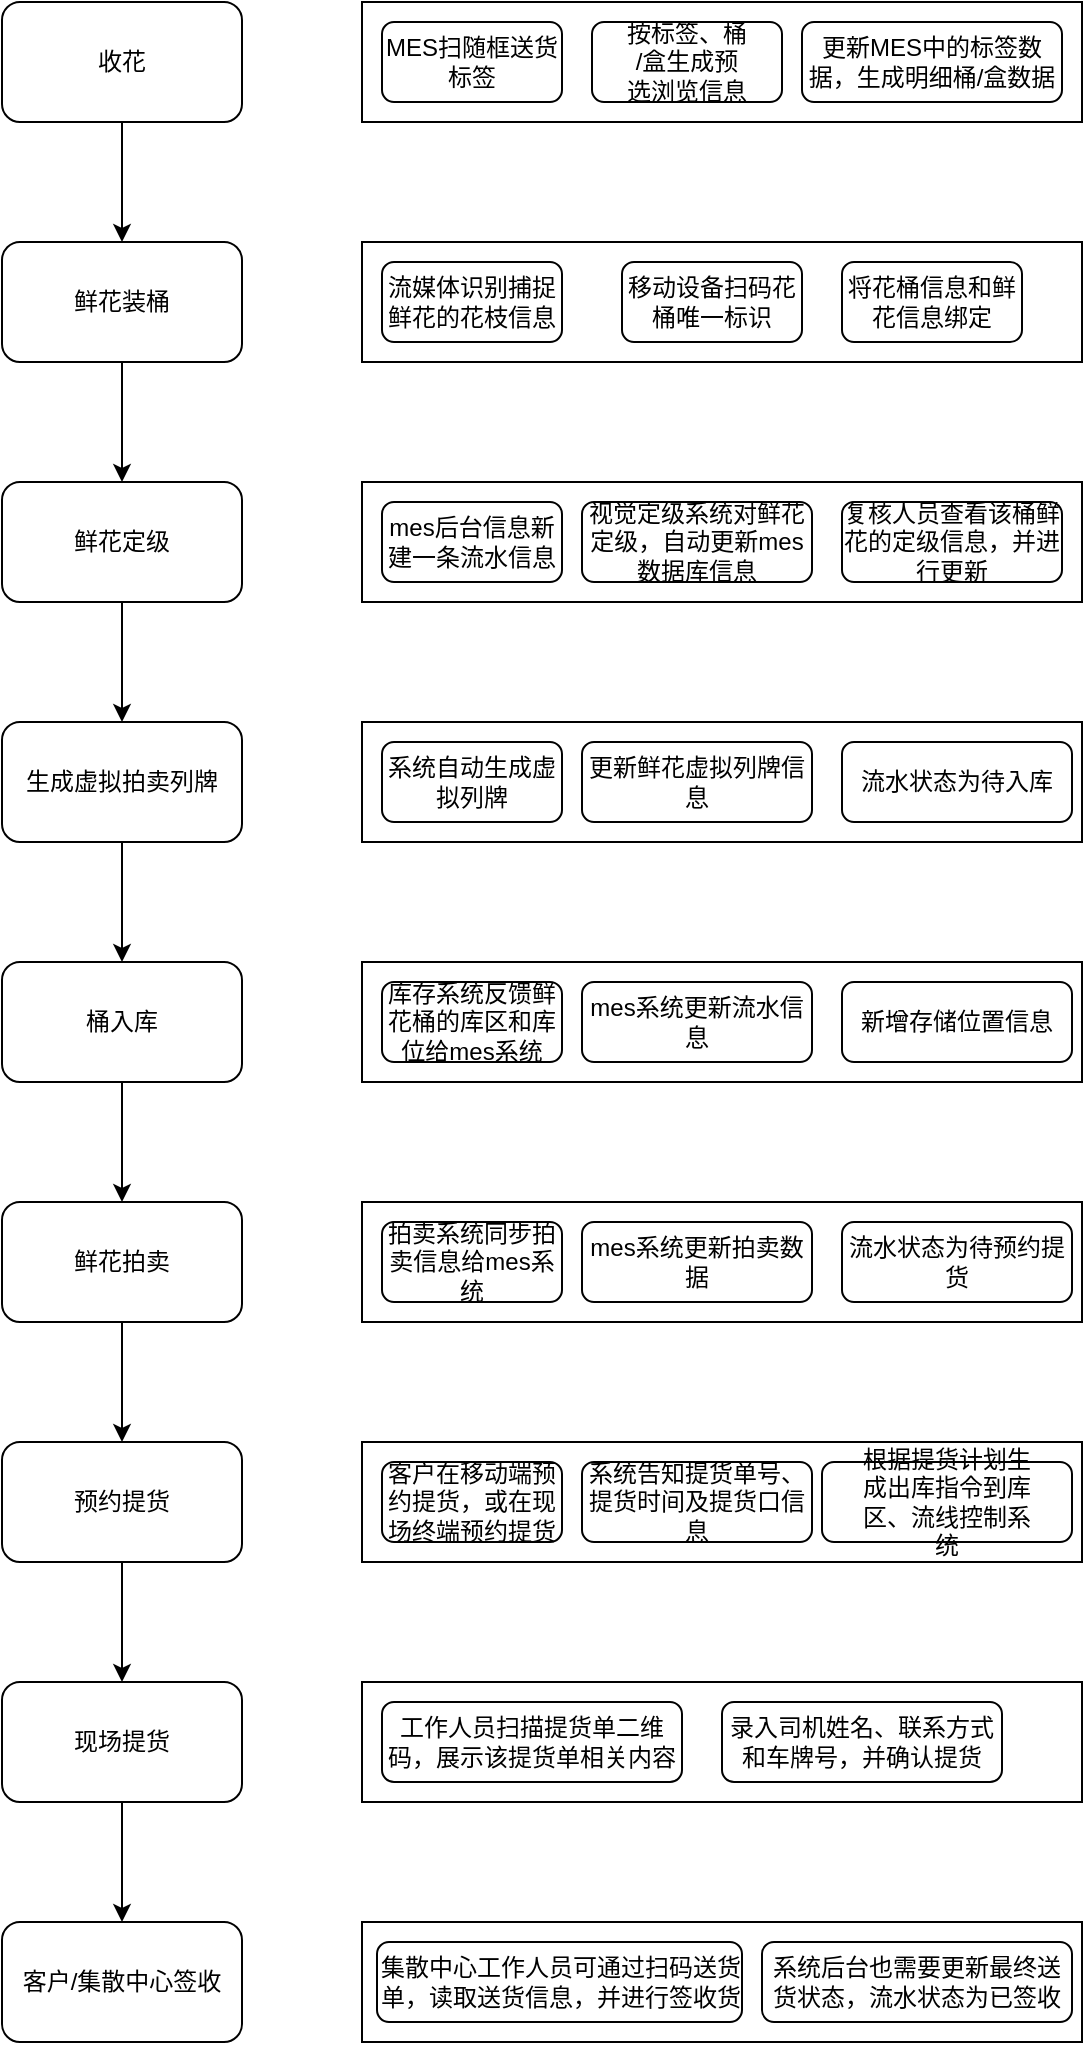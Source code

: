 <mxfile version="24.0.7" type="github">
  <diagram name="第 1 页" id="YEEgdBdjTHfk4xbtySac">
    <mxGraphModel dx="2019" dy="1124" grid="1" gridSize="10" guides="1" tooltips="1" connect="1" arrows="1" fold="1" page="1" pageScale="1" pageWidth="827" pageHeight="1169" math="0" shadow="0">
      <root>
        <mxCell id="0" />
        <mxCell id="1" parent="0" />
        <mxCell id="iFdfn92j2Xhedcux-4cT-10" value="" style="edgeStyle=orthogonalEdgeStyle;rounded=0;orthogonalLoop=1;jettySize=auto;html=1;" edge="1" parent="1" source="iFdfn92j2Xhedcux-4cT-1" target="iFdfn92j2Xhedcux-4cT-2">
          <mxGeometry relative="1" as="geometry" />
        </mxCell>
        <mxCell id="iFdfn92j2Xhedcux-4cT-1" value="收花" style="rounded=1;whiteSpace=wrap;html=1;" vertex="1" parent="1">
          <mxGeometry x="300" y="80" width="120" height="60" as="geometry" />
        </mxCell>
        <mxCell id="iFdfn92j2Xhedcux-4cT-11" value="" style="edgeStyle=orthogonalEdgeStyle;rounded=0;orthogonalLoop=1;jettySize=auto;html=1;" edge="1" parent="1" source="iFdfn92j2Xhedcux-4cT-2" target="iFdfn92j2Xhedcux-4cT-3">
          <mxGeometry relative="1" as="geometry" />
        </mxCell>
        <mxCell id="iFdfn92j2Xhedcux-4cT-2" value="鲜花装桶" style="rounded=1;whiteSpace=wrap;html=1;" vertex="1" parent="1">
          <mxGeometry x="300" y="200" width="120" height="60" as="geometry" />
        </mxCell>
        <mxCell id="iFdfn92j2Xhedcux-4cT-12" value="" style="edgeStyle=orthogonalEdgeStyle;rounded=0;orthogonalLoop=1;jettySize=auto;html=1;" edge="1" parent="1" source="iFdfn92j2Xhedcux-4cT-3" target="iFdfn92j2Xhedcux-4cT-4">
          <mxGeometry relative="1" as="geometry" />
        </mxCell>
        <mxCell id="iFdfn92j2Xhedcux-4cT-3" value="鲜花定级" style="rounded=1;whiteSpace=wrap;html=1;" vertex="1" parent="1">
          <mxGeometry x="300" y="320" width="120" height="60" as="geometry" />
        </mxCell>
        <mxCell id="iFdfn92j2Xhedcux-4cT-13" value="" style="edgeStyle=orthogonalEdgeStyle;rounded=0;orthogonalLoop=1;jettySize=auto;html=1;" edge="1" parent="1" source="iFdfn92j2Xhedcux-4cT-4" target="iFdfn92j2Xhedcux-4cT-5">
          <mxGeometry relative="1" as="geometry" />
        </mxCell>
        <mxCell id="iFdfn92j2Xhedcux-4cT-4" value="生成虚拟拍卖列牌" style="rounded=1;whiteSpace=wrap;html=1;" vertex="1" parent="1">
          <mxGeometry x="300" y="440" width="120" height="60" as="geometry" />
        </mxCell>
        <mxCell id="iFdfn92j2Xhedcux-4cT-14" value="" style="edgeStyle=orthogonalEdgeStyle;rounded=0;orthogonalLoop=1;jettySize=auto;html=1;" edge="1" parent="1" source="iFdfn92j2Xhedcux-4cT-5" target="iFdfn92j2Xhedcux-4cT-6">
          <mxGeometry relative="1" as="geometry" />
        </mxCell>
        <mxCell id="iFdfn92j2Xhedcux-4cT-5" value="桶入库" style="rounded=1;whiteSpace=wrap;html=1;" vertex="1" parent="1">
          <mxGeometry x="300" y="560" width="120" height="60" as="geometry" />
        </mxCell>
        <mxCell id="iFdfn92j2Xhedcux-4cT-15" value="" style="edgeStyle=orthogonalEdgeStyle;rounded=0;orthogonalLoop=1;jettySize=auto;html=1;" edge="1" parent="1" source="iFdfn92j2Xhedcux-4cT-6" target="iFdfn92j2Xhedcux-4cT-7">
          <mxGeometry relative="1" as="geometry" />
        </mxCell>
        <mxCell id="iFdfn92j2Xhedcux-4cT-6" value="鲜花拍卖" style="rounded=1;whiteSpace=wrap;html=1;" vertex="1" parent="1">
          <mxGeometry x="300" y="680" width="120" height="60" as="geometry" />
        </mxCell>
        <mxCell id="iFdfn92j2Xhedcux-4cT-16" value="" style="edgeStyle=orthogonalEdgeStyle;rounded=0;orthogonalLoop=1;jettySize=auto;html=1;" edge="1" parent="1" source="iFdfn92j2Xhedcux-4cT-7" target="iFdfn92j2Xhedcux-4cT-8">
          <mxGeometry relative="1" as="geometry" />
        </mxCell>
        <mxCell id="iFdfn92j2Xhedcux-4cT-7" value="预约提货" style="rounded=1;whiteSpace=wrap;html=1;" vertex="1" parent="1">
          <mxGeometry x="300" y="800" width="120" height="60" as="geometry" />
        </mxCell>
        <mxCell id="iFdfn92j2Xhedcux-4cT-17" value="" style="edgeStyle=orthogonalEdgeStyle;rounded=0;orthogonalLoop=1;jettySize=auto;html=1;" edge="1" parent="1" source="iFdfn92j2Xhedcux-4cT-8" target="iFdfn92j2Xhedcux-4cT-9">
          <mxGeometry relative="1" as="geometry" />
        </mxCell>
        <mxCell id="iFdfn92j2Xhedcux-4cT-8" value="现场提货" style="rounded=1;whiteSpace=wrap;html=1;" vertex="1" parent="1">
          <mxGeometry x="300" y="920" width="120" height="60" as="geometry" />
        </mxCell>
        <mxCell id="iFdfn92j2Xhedcux-4cT-9" value="客户/集散中心签收" style="rounded=1;whiteSpace=wrap;html=1;" vertex="1" parent="1">
          <mxGeometry x="300" y="1040" width="120" height="60" as="geometry" />
        </mxCell>
        <mxCell id="iFdfn92j2Xhedcux-4cT-18" value="&lt;div&gt;&lt;br&gt;&lt;/div&gt;" style="rounded=0;whiteSpace=wrap;html=1;" vertex="1" parent="1">
          <mxGeometry x="480" y="80" width="360" height="60" as="geometry" />
        </mxCell>
        <mxCell id="iFdfn92j2Xhedcux-4cT-19" value="" style="rounded=0;whiteSpace=wrap;html=1;" vertex="1" parent="1">
          <mxGeometry x="480" y="200" width="360" height="60" as="geometry" />
        </mxCell>
        <mxCell id="iFdfn92j2Xhedcux-4cT-20" value="" style="rounded=0;whiteSpace=wrap;html=1;" vertex="1" parent="1">
          <mxGeometry x="480" y="320" width="360" height="60" as="geometry" />
        </mxCell>
        <mxCell id="iFdfn92j2Xhedcux-4cT-21" value="" style="rounded=0;whiteSpace=wrap;html=1;" vertex="1" parent="1">
          <mxGeometry x="480" y="440" width="360" height="60" as="geometry" />
        </mxCell>
        <mxCell id="iFdfn92j2Xhedcux-4cT-22" value="" style="rounded=0;whiteSpace=wrap;html=1;" vertex="1" parent="1">
          <mxGeometry x="480" y="560" width="360" height="60" as="geometry" />
        </mxCell>
        <mxCell id="iFdfn92j2Xhedcux-4cT-23" value="" style="rounded=0;whiteSpace=wrap;html=1;" vertex="1" parent="1">
          <mxGeometry x="480" y="680" width="360" height="60" as="geometry" />
        </mxCell>
        <mxCell id="iFdfn92j2Xhedcux-4cT-24" value="" style="rounded=0;whiteSpace=wrap;html=1;" vertex="1" parent="1">
          <mxGeometry x="480" y="800" width="360" height="60" as="geometry" />
        </mxCell>
        <mxCell id="iFdfn92j2Xhedcux-4cT-25" value="" style="rounded=0;whiteSpace=wrap;html=1;" vertex="1" parent="1">
          <mxGeometry x="480" y="920" width="360" height="60" as="geometry" />
        </mxCell>
        <mxCell id="iFdfn92j2Xhedcux-4cT-26" value="" style="rounded=0;whiteSpace=wrap;html=1;" vertex="1" parent="1">
          <mxGeometry x="480" y="1040" width="360" height="60" as="geometry" />
        </mxCell>
        <mxCell id="iFdfn92j2Xhedcux-4cT-27" value="&lt;span class=&quot;fontstyle0&quot;&gt;MES扫随框送货&lt;br&gt;标签&lt;/span&gt;" style="rounded=1;whiteSpace=wrap;html=1;" vertex="1" parent="1">
          <mxGeometry x="490" y="90" width="90" height="40" as="geometry" />
        </mxCell>
        <mxCell id="iFdfn92j2Xhedcux-4cT-28" value="&lt;span class=&quot;fontstyle0&quot;&gt;&lt;span class=&quot;fontstyle0&quot;&gt;按标签、桶&lt;br&gt;/盒生成预&lt;br&gt;选浏览信息&lt;/span&gt;&lt;br style=&quot;font-variant-numeric: normal; font-variant-east-asian: normal; font-variant-alternates: normal; font-variant-position: normal; line-height: normal; text-align: -webkit-auto; text-size-adjust: auto;&quot;&gt;&lt;/span&gt;" style="rounded=1;whiteSpace=wrap;html=1;" vertex="1" parent="1">
          <mxGeometry x="595" y="90" width="95" height="40" as="geometry" />
        </mxCell>
        <mxCell id="iFdfn92j2Xhedcux-4cT-29" value="&lt;span class=&quot;fontstyle0&quot;&gt;更新MES中的标签数据，生成明细桶/盒数据&lt;/span&gt;" style="rounded=1;whiteSpace=wrap;html=1;" vertex="1" parent="1">
          <mxGeometry x="700" y="90" width="130" height="40" as="geometry" />
        </mxCell>
        <mxCell id="iFdfn92j2Xhedcux-4cT-30" value="&lt;div data-docx-has-block-data=&quot;false&quot; data-page-id=&quot;G99nd1VvgodGDlxli7vcx1EgncO&quot;&gt;&lt;div class=&quot;old-record-id-SWrfdwWDEos9ERxsvsoc4kRnnMd&quot;&gt;流媒体识别捕捉鲜花的花枝信息&lt;/div&gt;&lt;/div&gt;&lt;span class=&quot;lark-record-clipboard&quot; data-lark-record-format=&quot;docx/text&quot; data-lark-record-data=&quot;{&amp;quot;rootId&amp;quot;:&amp;quot;G99nd1VvgodGDlxli7vcx1EgncO&amp;quot;,&amp;quot;text&amp;quot;:{&amp;quot;initialAttributedTexts&amp;quot;:{&amp;quot;text&amp;quot;:{&amp;quot;0&amp;quot;:&amp;quot;流媒体识别捕捉鲜花的花枝信息&amp;quot;},&amp;quot;attribs&amp;quot;:{&amp;quot;0&amp;quot;:&amp;quot;*0+e&amp;quot;}},&amp;quot;apool&amp;quot;:{&amp;quot;numToAttrib&amp;quot;:{&amp;quot;0&amp;quot;:[&amp;quot;author&amp;quot;,&amp;quot;7107455746731769857&amp;quot;]},&amp;quot;nextNum&amp;quot;:1}},&amp;quot;type&amp;quot;:&amp;quot;text&amp;quot;,&amp;quot;referenceRecordMap&amp;quot;:{},&amp;quot;extra&amp;quot;:{&amp;quot;mention_page_title&amp;quot;:{},&amp;quot;external_mention_url&amp;quot;:{}},&amp;quot;isKeepQuoteContainer&amp;quot;:false,&amp;quot;isFromCode&amp;quot;:false,&amp;quot;selection&amp;quot;:[{&amp;quot;id&amp;quot;:38,&amp;quot;type&amp;quot;:&amp;quot;text&amp;quot;,&amp;quot;selection&amp;quot;:{&amp;quot;start&amp;quot;:19,&amp;quot;end&amp;quot;:33},&amp;quot;recordId&amp;quot;:&amp;quot;SWrfdwWDEos9ERxsvsoc4kRnnMd&amp;quot;}],&amp;quot;payloadMap&amp;quot;:{},&amp;quot;isCut&amp;quot;:false}&quot;&gt;&lt;/span&gt;" style="rounded=1;whiteSpace=wrap;html=1;" vertex="1" parent="1">
          <mxGeometry x="490" y="210" width="90" height="40" as="geometry" />
        </mxCell>
        <mxCell id="iFdfn92j2Xhedcux-4cT-31" value="&lt;div data-docx-has-block-data=&quot;false&quot; data-page-id=&quot;G99nd1VvgodGDlxli7vcx1EgncO&quot;&gt;&lt;div class=&quot;old-record-id-TTlsdu7pWo80Uwxrz3Mcor9pnGd&quot;&gt;移动设备扫码花桶唯一标识&lt;/div&gt;&lt;/div&gt;&lt;span class=&quot;lark-record-clipboard&quot; data-lark-record-format=&quot;docx/text&quot; data-lark-record-data=&quot;{&amp;quot;rootId&amp;quot;:&amp;quot;G99nd1VvgodGDlxli7vcx1EgncO&amp;quot;,&amp;quot;text&amp;quot;:{&amp;quot;initialAttributedTexts&amp;quot;:{&amp;quot;text&amp;quot;:{&amp;quot;0&amp;quot;:&amp;quot;移动设备扫码花桶唯一标识，将花桶信息和鲜花信息绑定&amp;quot;},&amp;quot;attribs&amp;quot;:{&amp;quot;0&amp;quot;:&amp;quot;*0+p&amp;quot;}},&amp;quot;apool&amp;quot;:{&amp;quot;numToAttrib&amp;quot;:{&amp;quot;0&amp;quot;:[&amp;quot;author&amp;quot;,&amp;quot;7107455746731769857&amp;quot;]},&amp;quot;nextNum&amp;quot;:1}},&amp;quot;type&amp;quot;:&amp;quot;text&amp;quot;,&amp;quot;referenceRecordMap&amp;quot;:{},&amp;quot;extra&amp;quot;:{&amp;quot;mention_page_title&amp;quot;:{},&amp;quot;external_mention_url&amp;quot;:{}},&amp;quot;isKeepQuoteContainer&amp;quot;:false,&amp;quot;isFromCode&amp;quot;:false,&amp;quot;selection&amp;quot;:[{&amp;quot;id&amp;quot;:39,&amp;quot;type&amp;quot;:&amp;quot;text&amp;quot;,&amp;quot;selection&amp;quot;:{&amp;quot;start&amp;quot;:13,&amp;quot;end&amp;quot;:38},&amp;quot;recordId&amp;quot;:&amp;quot;TTlsdu7pWo80Uwxrz3Mcor9pnGd&amp;quot;}],&amp;quot;payloadMap&amp;quot;:{},&amp;quot;isCut&amp;quot;:false}&quot;&gt;&lt;/span&gt;" style="rounded=1;whiteSpace=wrap;html=1;" vertex="1" parent="1">
          <mxGeometry x="610" y="210" width="90" height="40" as="geometry" />
        </mxCell>
        <mxCell id="iFdfn92j2Xhedcux-4cT-32" value="将花桶信息和鲜花信息绑定" style="rounded=1;whiteSpace=wrap;html=1;" vertex="1" parent="1">
          <mxGeometry x="720" y="210" width="90" height="40" as="geometry" />
        </mxCell>
        <mxCell id="iFdfn92j2Xhedcux-4cT-33" value="&lt;div data-docx-has-block-data=&quot;false&quot; data-page-id=&quot;G99nd1VvgodGDlxli7vcx1EgncO&quot;&gt;&lt;div class=&quot;old-record-id-SWrfdwWDEos9ERxsvsoc4kRnnMd&quot;&gt;&lt;div data-docx-has-block-data=&quot;false&quot; data-page-id=&quot;G99nd1VvgodGDlxli7vcx1EgncO&quot;&gt;&lt;div class=&quot;old-record-id-ZaG9dmAhuoKy0CxLIm2ctBYknfd&quot;&gt;mes后台信息新建一条流水信息&lt;/div&gt;&lt;/div&gt;&lt;span class=&quot;lark-record-clipboard&quot; data-lark-record-format=&quot;docx/text&quot; data-lark-record-data=&quot;{&amp;quot;rootId&amp;quot;:&amp;quot;G99nd1VvgodGDlxli7vcx1EgncO&amp;quot;,&amp;quot;text&amp;quot;:{&amp;quot;initialAttributedTexts&amp;quot;:{&amp;quot;text&amp;quot;:{&amp;quot;0&amp;quot;:&amp;quot;mes后台信息新建一条流水信息&amp;quot;},&amp;quot;attribs&amp;quot;:{&amp;quot;0&amp;quot;:&amp;quot;*0+f&amp;quot;}},&amp;quot;apool&amp;quot;:{&amp;quot;numToAttrib&amp;quot;:{&amp;quot;0&amp;quot;:[&amp;quot;author&amp;quot;,&amp;quot;7107455746731769857&amp;quot;]},&amp;quot;nextNum&amp;quot;:1}},&amp;quot;type&amp;quot;:&amp;quot;text&amp;quot;,&amp;quot;referenceRecordMap&amp;quot;:{},&amp;quot;extra&amp;quot;:{&amp;quot;mention_page_title&amp;quot;:{},&amp;quot;external_mention_url&amp;quot;:{}},&amp;quot;isKeepQuoteContainer&amp;quot;:false,&amp;quot;isFromCode&amp;quot;:false,&amp;quot;selection&amp;quot;:[{&amp;quot;id&amp;quot;:50,&amp;quot;type&amp;quot;:&amp;quot;text&amp;quot;,&amp;quot;selection&amp;quot;:{&amp;quot;start&amp;quot;:6,&amp;quot;end&amp;quot;:21},&amp;quot;recordId&amp;quot;:&amp;quot;ZaG9dmAhuoKy0CxLIm2ctBYknfd&amp;quot;}],&amp;quot;payloadMap&amp;quot;:{},&amp;quot;isCut&amp;quot;:false}&quot;&gt;&lt;/span&gt;&lt;/div&gt;&lt;/div&gt;&lt;span class=&quot;lark-record-clipboard&quot; data-lark-record-format=&quot;docx/text&quot; data-lark-record-data=&quot;{&amp;quot;rootId&amp;quot;:&amp;quot;G99nd1VvgodGDlxli7vcx1EgncO&amp;quot;,&amp;quot;text&amp;quot;:{&amp;quot;initialAttributedTexts&amp;quot;:{&amp;quot;text&amp;quot;:{&amp;quot;0&amp;quot;:&amp;quot;流媒体识别捕捉鲜花的花枝信息&amp;quot;},&amp;quot;attribs&amp;quot;:{&amp;quot;0&amp;quot;:&amp;quot;*0+e&amp;quot;}},&amp;quot;apool&amp;quot;:{&amp;quot;numToAttrib&amp;quot;:{&amp;quot;0&amp;quot;:[&amp;quot;author&amp;quot;,&amp;quot;7107455746731769857&amp;quot;]},&amp;quot;nextNum&amp;quot;:1}},&amp;quot;type&amp;quot;:&amp;quot;text&amp;quot;,&amp;quot;referenceRecordMap&amp;quot;:{},&amp;quot;extra&amp;quot;:{&amp;quot;mention_page_title&amp;quot;:{},&amp;quot;external_mention_url&amp;quot;:{}},&amp;quot;isKeepQuoteContainer&amp;quot;:false,&amp;quot;isFromCode&amp;quot;:false,&amp;quot;selection&amp;quot;:[{&amp;quot;id&amp;quot;:38,&amp;quot;type&amp;quot;:&amp;quot;text&amp;quot;,&amp;quot;selection&amp;quot;:{&amp;quot;start&amp;quot;:19,&amp;quot;end&amp;quot;:33},&amp;quot;recordId&amp;quot;:&amp;quot;SWrfdwWDEos9ERxsvsoc4kRnnMd&amp;quot;}],&amp;quot;payloadMap&amp;quot;:{},&amp;quot;isCut&amp;quot;:false}&quot;&gt;&lt;/span&gt;" style="rounded=1;whiteSpace=wrap;html=1;" vertex="1" parent="1">
          <mxGeometry x="490" y="330" width="90" height="40" as="geometry" />
        </mxCell>
        <mxCell id="iFdfn92j2Xhedcux-4cT-34" value="&lt;div data-docx-has-block-data=&quot;false&quot; data-page-id=&quot;G99nd1VvgodGDlxli7vcx1EgncO&quot;&gt;&lt;div class=&quot;old-record-id-SWrfdwWDEos9ERxsvsoc4kRnnMd&quot;&gt;&lt;div data-docx-has-block-data=&quot;false&quot; data-page-id=&quot;G99nd1VvgodGDlxli7vcx1EgncO&quot;&gt;&lt;div class=&quot;old-record-id-PfUndWRAaocMHYxa2VJcsPYSnge&quot;&gt;视觉定级系统对鲜花定级，自动更新mes数据库信息&lt;/div&gt;&lt;/div&gt;&lt;span class=&quot;lark-record-clipboard&quot; data-lark-record-format=&quot;docx/text&quot; data-lark-record-data=&quot;{&amp;quot;rootId&amp;quot;:&amp;quot;G99nd1VvgodGDlxli7vcx1EgncO&amp;quot;,&amp;quot;text&amp;quot;:{&amp;quot;initialAttributedTexts&amp;quot;:{&amp;quot;text&amp;quot;:{&amp;quot;0&amp;quot;:&amp;quot;鲜花进入视觉定级系统后，根据系统定级，自动更新mes数据库信息&amp;quot;},&amp;quot;attribs&amp;quot;:{&amp;quot;0&amp;quot;:&amp;quot;*0+v&amp;quot;}},&amp;quot;apool&amp;quot;:{&amp;quot;numToAttrib&amp;quot;:{&amp;quot;0&amp;quot;:[&amp;quot;author&amp;quot;,&amp;quot;7107455746731769857&amp;quot;]},&amp;quot;nextNum&amp;quot;:1}},&amp;quot;type&amp;quot;:&amp;quot;text&amp;quot;,&amp;quot;referenceRecordMap&amp;quot;:{},&amp;quot;extra&amp;quot;:{&amp;quot;mention_page_title&amp;quot;:{},&amp;quot;external_mention_url&amp;quot;:{}},&amp;quot;isKeepQuoteContainer&amp;quot;:false,&amp;quot;isFromCode&amp;quot;:false,&amp;quot;selection&amp;quot;:[{&amp;quot;id&amp;quot;:54,&amp;quot;type&amp;quot;:&amp;quot;text&amp;quot;,&amp;quot;selection&amp;quot;:{&amp;quot;start&amp;quot;:0,&amp;quot;end&amp;quot;:31},&amp;quot;recordId&amp;quot;:&amp;quot;PfUndWRAaocMHYxa2VJcsPYSnge&amp;quot;}],&amp;quot;payloadMap&amp;quot;:{},&amp;quot;isCut&amp;quot;:false}&quot;&gt;&lt;/span&gt;&lt;/div&gt;&lt;/div&gt;&lt;span class=&quot;lark-record-clipboard&quot; data-lark-record-format=&quot;docx/text&quot; data-lark-record-data=&quot;{&amp;quot;rootId&amp;quot;:&amp;quot;G99nd1VvgodGDlxli7vcx1EgncO&amp;quot;,&amp;quot;text&amp;quot;:{&amp;quot;initialAttributedTexts&amp;quot;:{&amp;quot;text&amp;quot;:{&amp;quot;0&amp;quot;:&amp;quot;流媒体识别捕捉鲜花的花枝信息&amp;quot;},&amp;quot;attribs&amp;quot;:{&amp;quot;0&amp;quot;:&amp;quot;*0+e&amp;quot;}},&amp;quot;apool&amp;quot;:{&amp;quot;numToAttrib&amp;quot;:{&amp;quot;0&amp;quot;:[&amp;quot;author&amp;quot;,&amp;quot;7107455746731769857&amp;quot;]},&amp;quot;nextNum&amp;quot;:1}},&amp;quot;type&amp;quot;:&amp;quot;text&amp;quot;,&amp;quot;referenceRecordMap&amp;quot;:{},&amp;quot;extra&amp;quot;:{&amp;quot;mention_page_title&amp;quot;:{},&amp;quot;external_mention_url&amp;quot;:{}},&amp;quot;isKeepQuoteContainer&amp;quot;:false,&amp;quot;isFromCode&amp;quot;:false,&amp;quot;selection&amp;quot;:[{&amp;quot;id&amp;quot;:38,&amp;quot;type&amp;quot;:&amp;quot;text&amp;quot;,&amp;quot;selection&amp;quot;:{&amp;quot;start&amp;quot;:19,&amp;quot;end&amp;quot;:33},&amp;quot;recordId&amp;quot;:&amp;quot;SWrfdwWDEos9ERxsvsoc4kRnnMd&amp;quot;}],&amp;quot;payloadMap&amp;quot;:{},&amp;quot;isCut&amp;quot;:false}&quot;&gt;&lt;/span&gt;" style="rounded=1;whiteSpace=wrap;html=1;" vertex="1" parent="1">
          <mxGeometry x="590" y="330" width="115" height="40" as="geometry" />
        </mxCell>
        <mxCell id="iFdfn92j2Xhedcux-4cT-35" value="&lt;div data-docx-has-block-data=&quot;false&quot; data-page-id=&quot;G99nd1VvgodGDlxli7vcx1EgncO&quot;&gt;&lt;div class=&quot;old-record-id-SWrfdwWDEos9ERxsvsoc4kRnnMd&quot;&gt;&lt;div data-docx-has-block-data=&quot;false&quot; data-page-id=&quot;G99nd1VvgodGDlxli7vcx1EgncO&quot;&gt;&lt;div class=&quot;old-record-id-VCqqdE0baobGULxn3bEcL747nme&quot;&gt;复核人员查看该桶鲜花的定级信息，并进行更新&lt;/div&gt;&lt;/div&gt;&lt;span class=&quot;lark-record-clipboard&quot; data-lark-record-format=&quot;docx/text&quot; data-lark-record-data=&quot;{&amp;quot;rootId&amp;quot;:&amp;quot;G99nd1VvgodGDlxli7vcx1EgncO&amp;quot;,&amp;quot;text&amp;quot;:{&amp;quot;initialAttributedTexts&amp;quot;:{&amp;quot;text&amp;quot;:{&amp;quot;0&amp;quot;:&amp;quot;复核人员可以扫码通标签，查看该桶鲜花的定级信息，并进行更新&amp;quot;},&amp;quot;attribs&amp;quot;:{&amp;quot;0&amp;quot;:&amp;quot;*0+t&amp;quot;}},&amp;quot;apool&amp;quot;:{&amp;quot;numToAttrib&amp;quot;:{&amp;quot;0&amp;quot;:[&amp;quot;author&amp;quot;,&amp;quot;7107455746731769857&amp;quot;]},&amp;quot;nextNum&amp;quot;:1}},&amp;quot;type&amp;quot;:&amp;quot;text&amp;quot;,&amp;quot;referenceRecordMap&amp;quot;:{},&amp;quot;extra&amp;quot;:{&amp;quot;mention_page_title&amp;quot;:{},&amp;quot;external_mention_url&amp;quot;:{}},&amp;quot;isKeepQuoteContainer&amp;quot;:false,&amp;quot;isFromCode&amp;quot;:false,&amp;quot;selection&amp;quot;:[{&amp;quot;id&amp;quot;:58,&amp;quot;type&amp;quot;:&amp;quot;text&amp;quot;,&amp;quot;selection&amp;quot;:{&amp;quot;start&amp;quot;:9,&amp;quot;end&amp;quot;:38},&amp;quot;recordId&amp;quot;:&amp;quot;VCqqdE0baobGULxn3bEcL747nme&amp;quot;}],&amp;quot;payloadMap&amp;quot;:{},&amp;quot;isCut&amp;quot;:false}&quot;&gt;&lt;/span&gt;&lt;/div&gt;&lt;/div&gt;&lt;span class=&quot;lark-record-clipboard&quot; data-lark-record-format=&quot;docx/text&quot; data-lark-record-data=&quot;{&amp;quot;rootId&amp;quot;:&amp;quot;G99nd1VvgodGDlxli7vcx1EgncO&amp;quot;,&amp;quot;text&amp;quot;:{&amp;quot;initialAttributedTexts&amp;quot;:{&amp;quot;text&amp;quot;:{&amp;quot;0&amp;quot;:&amp;quot;流媒体识别捕捉鲜花的花枝信息&amp;quot;},&amp;quot;attribs&amp;quot;:{&amp;quot;0&amp;quot;:&amp;quot;*0+e&amp;quot;}},&amp;quot;apool&amp;quot;:{&amp;quot;numToAttrib&amp;quot;:{&amp;quot;0&amp;quot;:[&amp;quot;author&amp;quot;,&amp;quot;7107455746731769857&amp;quot;]},&amp;quot;nextNum&amp;quot;:1}},&amp;quot;type&amp;quot;:&amp;quot;text&amp;quot;,&amp;quot;referenceRecordMap&amp;quot;:{},&amp;quot;extra&amp;quot;:{&amp;quot;mention_page_title&amp;quot;:{},&amp;quot;external_mention_url&amp;quot;:{}},&amp;quot;isKeepQuoteContainer&amp;quot;:false,&amp;quot;isFromCode&amp;quot;:false,&amp;quot;selection&amp;quot;:[{&amp;quot;id&amp;quot;:38,&amp;quot;type&amp;quot;:&amp;quot;text&amp;quot;,&amp;quot;selection&amp;quot;:{&amp;quot;start&amp;quot;:19,&amp;quot;end&amp;quot;:33},&amp;quot;recordId&amp;quot;:&amp;quot;SWrfdwWDEos9ERxsvsoc4kRnnMd&amp;quot;}],&amp;quot;payloadMap&amp;quot;:{},&amp;quot;isCut&amp;quot;:false}&quot;&gt;&lt;/span&gt;" style="rounded=1;whiteSpace=wrap;html=1;" vertex="1" parent="1">
          <mxGeometry x="720" y="330" width="110" height="40" as="geometry" />
        </mxCell>
        <mxCell id="iFdfn92j2Xhedcux-4cT-36" value="&lt;div data-docx-has-block-data=&quot;false&quot; data-page-id=&quot;G99nd1VvgodGDlxli7vcx1EgncO&quot;&gt;&lt;div class=&quot;old-record-id-SWrfdwWDEos9ERxsvsoc4kRnnMd&quot;&gt;&lt;div data-docx-has-block-data=&quot;false&quot; data-page-id=&quot;G99nd1VvgodGDlxli7vcx1EgncO&quot;&gt;&lt;div class=&quot;old-record-id-ZaG9dmAhuoKy0CxLIm2ctBYknfd&quot;&gt;&lt;div data-docx-has-block-data=&quot;false&quot; data-page-id=&quot;G99nd1VvgodGDlxli7vcx1EgncO&quot;&gt;&lt;div class=&quot;old-record-id-M8s5dn5ZWoyD2Tx91u5cBThpnhc&quot;&gt;系统自动生成虚拟列牌&lt;/div&gt;&lt;/div&gt;&lt;span class=&quot;lark-record-clipboard&quot; data-lark-record-format=&quot;docx/text&quot; data-lark-record-data=&quot;{&amp;quot;rootId&amp;quot;:&amp;quot;G99nd1VvgodGDlxli7vcx1EgncO&amp;quot;,&amp;quot;text&amp;quot;:{&amp;quot;initialAttributedTexts&amp;quot;:{&amp;quot;text&amp;quot;:{&amp;quot;0&amp;quot;:&amp;quot;系统自动生成虚拟列牌&amp;quot;},&amp;quot;attribs&amp;quot;:{&amp;quot;0&amp;quot;:&amp;quot;*0+a&amp;quot;}},&amp;quot;apool&amp;quot;:{&amp;quot;numToAttrib&amp;quot;:{&amp;quot;0&amp;quot;:[&amp;quot;author&amp;quot;,&amp;quot;7107455746731769857&amp;quot;]},&amp;quot;nextNum&amp;quot;:1}},&amp;quot;type&amp;quot;:&amp;quot;text&amp;quot;,&amp;quot;referenceRecordMap&amp;quot;:{},&amp;quot;extra&amp;quot;:{&amp;quot;mention_page_title&amp;quot;:{},&amp;quot;external_mention_url&amp;quot;:{}},&amp;quot;isKeepQuoteContainer&amp;quot;:false,&amp;quot;isFromCode&amp;quot;:false,&amp;quot;selection&amp;quot;:[{&amp;quot;id&amp;quot;:72,&amp;quot;type&amp;quot;:&amp;quot;text&amp;quot;,&amp;quot;selection&amp;quot;:{&amp;quot;start&amp;quot;:8,&amp;quot;end&amp;quot;:18},&amp;quot;recordId&amp;quot;:&amp;quot;M8s5dn5ZWoyD2Tx91u5cBThpnhc&amp;quot;}],&amp;quot;payloadMap&amp;quot;:{},&amp;quot;isCut&amp;quot;:false}&quot;&gt;&lt;/span&gt;&lt;/div&gt;&lt;/div&gt;&lt;span class=&quot;lark-record-clipboard&quot; data-lark-record-format=&quot;docx/text&quot; data-lark-record-data=&quot;{&amp;quot;rootId&amp;quot;:&amp;quot;G99nd1VvgodGDlxli7vcx1EgncO&amp;quot;,&amp;quot;text&amp;quot;:{&amp;quot;initialAttributedTexts&amp;quot;:{&amp;quot;text&amp;quot;:{&amp;quot;0&amp;quot;:&amp;quot;mes后台信息新建一条流水信息&amp;quot;},&amp;quot;attribs&amp;quot;:{&amp;quot;0&amp;quot;:&amp;quot;*0+f&amp;quot;}},&amp;quot;apool&amp;quot;:{&amp;quot;numToAttrib&amp;quot;:{&amp;quot;0&amp;quot;:[&amp;quot;author&amp;quot;,&amp;quot;7107455746731769857&amp;quot;]},&amp;quot;nextNum&amp;quot;:1}},&amp;quot;type&amp;quot;:&amp;quot;text&amp;quot;,&amp;quot;referenceRecordMap&amp;quot;:{},&amp;quot;extra&amp;quot;:{&amp;quot;mention_page_title&amp;quot;:{},&amp;quot;external_mention_url&amp;quot;:{}},&amp;quot;isKeepQuoteContainer&amp;quot;:false,&amp;quot;isFromCode&amp;quot;:false,&amp;quot;selection&amp;quot;:[{&amp;quot;id&amp;quot;:50,&amp;quot;type&amp;quot;:&amp;quot;text&amp;quot;,&amp;quot;selection&amp;quot;:{&amp;quot;start&amp;quot;:6,&amp;quot;end&amp;quot;:21},&amp;quot;recordId&amp;quot;:&amp;quot;ZaG9dmAhuoKy0CxLIm2ctBYknfd&amp;quot;}],&amp;quot;payloadMap&amp;quot;:{},&amp;quot;isCut&amp;quot;:false}&quot;&gt;&lt;/span&gt;&lt;/div&gt;&lt;/div&gt;&lt;span class=&quot;lark-record-clipboard&quot; data-lark-record-format=&quot;docx/text&quot; data-lark-record-data=&quot;{&amp;quot;rootId&amp;quot;:&amp;quot;G99nd1VvgodGDlxli7vcx1EgncO&amp;quot;,&amp;quot;text&amp;quot;:{&amp;quot;initialAttributedTexts&amp;quot;:{&amp;quot;text&amp;quot;:{&amp;quot;0&amp;quot;:&amp;quot;流媒体识别捕捉鲜花的花枝信息&amp;quot;},&amp;quot;attribs&amp;quot;:{&amp;quot;0&amp;quot;:&amp;quot;*0+e&amp;quot;}},&amp;quot;apool&amp;quot;:{&amp;quot;numToAttrib&amp;quot;:{&amp;quot;0&amp;quot;:[&amp;quot;author&amp;quot;,&amp;quot;7107455746731769857&amp;quot;]},&amp;quot;nextNum&amp;quot;:1}},&amp;quot;type&amp;quot;:&amp;quot;text&amp;quot;,&amp;quot;referenceRecordMap&amp;quot;:{},&amp;quot;extra&amp;quot;:{&amp;quot;mention_page_title&amp;quot;:{},&amp;quot;external_mention_url&amp;quot;:{}},&amp;quot;isKeepQuoteContainer&amp;quot;:false,&amp;quot;isFromCode&amp;quot;:false,&amp;quot;selection&amp;quot;:[{&amp;quot;id&amp;quot;:38,&amp;quot;type&amp;quot;:&amp;quot;text&amp;quot;,&amp;quot;selection&amp;quot;:{&amp;quot;start&amp;quot;:19,&amp;quot;end&amp;quot;:33},&amp;quot;recordId&amp;quot;:&amp;quot;SWrfdwWDEos9ERxsvsoc4kRnnMd&amp;quot;}],&amp;quot;payloadMap&amp;quot;:{},&amp;quot;isCut&amp;quot;:false}&quot;&gt;&lt;/span&gt;" style="rounded=1;whiteSpace=wrap;html=1;" vertex="1" parent="1">
          <mxGeometry x="490" y="450" width="90" height="40" as="geometry" />
        </mxCell>
        <mxCell id="iFdfn92j2Xhedcux-4cT-37" value="&lt;div data-docx-has-block-data=&quot;false&quot; data-page-id=&quot;G99nd1VvgodGDlxli7vcx1EgncO&quot;&gt;&lt;div class=&quot;old-record-id-SWrfdwWDEos9ERxsvsoc4kRnnMd&quot;&gt;&lt;div data-docx-has-block-data=&quot;false&quot; data-page-id=&quot;G99nd1VvgodGDlxli7vcx1EgncO&quot;&gt;&lt;div class=&quot;old-record-id-PfUndWRAaocMHYxa2VJcsPYSnge&quot;&gt;&lt;div data-docx-has-block-data=&quot;false&quot; data-page-id=&quot;G99nd1VvgodGDlxli7vcx1EgncO&quot;&gt;&lt;div class=&quot;old-record-id-M8s5dn5ZWoyD2Tx91u5cBThpnhc&quot;&gt;更新鲜花虚拟列牌信息&lt;/div&gt;&lt;/div&gt;&lt;span class=&quot;lark-record-clipboard&quot; data-lark-record-format=&quot;docx/text&quot; data-lark-record-data=&quot;{&amp;quot;rootId&amp;quot;:&amp;quot;G99nd1VvgodGDlxli7vcx1EgncO&amp;quot;,&amp;quot;text&amp;quot;:{&amp;quot;initialAttributedTexts&amp;quot;:{&amp;quot;text&amp;quot;:{&amp;quot;0&amp;quot;:&amp;quot;更新鲜花虚拟列牌信息&amp;quot;},&amp;quot;attribs&amp;quot;:{&amp;quot;0&amp;quot;:&amp;quot;*0+a&amp;quot;}},&amp;quot;apool&amp;quot;:{&amp;quot;numToAttrib&amp;quot;:{&amp;quot;0&amp;quot;:[&amp;quot;author&amp;quot;,&amp;quot;7107455746731769857&amp;quot;]},&amp;quot;nextNum&amp;quot;:1}},&amp;quot;type&amp;quot;:&amp;quot;text&amp;quot;,&amp;quot;referenceRecordMap&amp;quot;:{},&amp;quot;extra&amp;quot;:{&amp;quot;mention_page_title&amp;quot;:{},&amp;quot;external_mention_url&amp;quot;:{}},&amp;quot;isKeepQuoteContainer&amp;quot;:false,&amp;quot;isFromCode&amp;quot;:false,&amp;quot;selection&amp;quot;:[{&amp;quot;id&amp;quot;:72,&amp;quot;type&amp;quot;:&amp;quot;text&amp;quot;,&amp;quot;selection&amp;quot;:{&amp;quot;start&amp;quot;:19,&amp;quot;end&amp;quot;:29},&amp;quot;recordId&amp;quot;:&amp;quot;M8s5dn5ZWoyD2Tx91u5cBThpnhc&amp;quot;}],&amp;quot;payloadMap&amp;quot;:{},&amp;quot;isCut&amp;quot;:false}&quot;&gt;&lt;/span&gt;&lt;/div&gt;&lt;/div&gt;&lt;span class=&quot;lark-record-clipboard&quot; data-lark-record-format=&quot;docx/text&quot; data-lark-record-data=&quot;{&amp;quot;rootId&amp;quot;:&amp;quot;G99nd1VvgodGDlxli7vcx1EgncO&amp;quot;,&amp;quot;text&amp;quot;:{&amp;quot;initialAttributedTexts&amp;quot;:{&amp;quot;text&amp;quot;:{&amp;quot;0&amp;quot;:&amp;quot;鲜花进入视觉定级系统后，根据系统定级，自动更新mes数据库信息&amp;quot;},&amp;quot;attribs&amp;quot;:{&amp;quot;0&amp;quot;:&amp;quot;*0+v&amp;quot;}},&amp;quot;apool&amp;quot;:{&amp;quot;numToAttrib&amp;quot;:{&amp;quot;0&amp;quot;:[&amp;quot;author&amp;quot;,&amp;quot;7107455746731769857&amp;quot;]},&amp;quot;nextNum&amp;quot;:1}},&amp;quot;type&amp;quot;:&amp;quot;text&amp;quot;,&amp;quot;referenceRecordMap&amp;quot;:{},&amp;quot;extra&amp;quot;:{&amp;quot;mention_page_title&amp;quot;:{},&amp;quot;external_mention_url&amp;quot;:{}},&amp;quot;isKeepQuoteContainer&amp;quot;:false,&amp;quot;isFromCode&amp;quot;:false,&amp;quot;selection&amp;quot;:[{&amp;quot;id&amp;quot;:54,&amp;quot;type&amp;quot;:&amp;quot;text&amp;quot;,&amp;quot;selection&amp;quot;:{&amp;quot;start&amp;quot;:0,&amp;quot;end&amp;quot;:31},&amp;quot;recordId&amp;quot;:&amp;quot;PfUndWRAaocMHYxa2VJcsPYSnge&amp;quot;}],&amp;quot;payloadMap&amp;quot;:{},&amp;quot;isCut&amp;quot;:false}&quot;&gt;&lt;/span&gt;&lt;/div&gt;&lt;/div&gt;&lt;span class=&quot;lark-record-clipboard&quot; data-lark-record-format=&quot;docx/text&quot; data-lark-record-data=&quot;{&amp;quot;rootId&amp;quot;:&amp;quot;G99nd1VvgodGDlxli7vcx1EgncO&amp;quot;,&amp;quot;text&amp;quot;:{&amp;quot;initialAttributedTexts&amp;quot;:{&amp;quot;text&amp;quot;:{&amp;quot;0&amp;quot;:&amp;quot;流媒体识别捕捉鲜花的花枝信息&amp;quot;},&amp;quot;attribs&amp;quot;:{&amp;quot;0&amp;quot;:&amp;quot;*0+e&amp;quot;}},&amp;quot;apool&amp;quot;:{&amp;quot;numToAttrib&amp;quot;:{&amp;quot;0&amp;quot;:[&amp;quot;author&amp;quot;,&amp;quot;7107455746731769857&amp;quot;]},&amp;quot;nextNum&amp;quot;:1}},&amp;quot;type&amp;quot;:&amp;quot;text&amp;quot;,&amp;quot;referenceRecordMap&amp;quot;:{},&amp;quot;extra&amp;quot;:{&amp;quot;mention_page_title&amp;quot;:{},&amp;quot;external_mention_url&amp;quot;:{}},&amp;quot;isKeepQuoteContainer&amp;quot;:false,&amp;quot;isFromCode&amp;quot;:false,&amp;quot;selection&amp;quot;:[{&amp;quot;id&amp;quot;:38,&amp;quot;type&amp;quot;:&amp;quot;text&amp;quot;,&amp;quot;selection&amp;quot;:{&amp;quot;start&amp;quot;:19,&amp;quot;end&amp;quot;:33},&amp;quot;recordId&amp;quot;:&amp;quot;SWrfdwWDEos9ERxsvsoc4kRnnMd&amp;quot;}],&amp;quot;payloadMap&amp;quot;:{},&amp;quot;isCut&amp;quot;:false}&quot;&gt;&lt;/span&gt;" style="rounded=1;whiteSpace=wrap;html=1;" vertex="1" parent="1">
          <mxGeometry x="590" y="450" width="115" height="40" as="geometry" />
        </mxCell>
        <mxCell id="iFdfn92j2Xhedcux-4cT-38" value="&lt;div data-docx-has-block-data=&quot;false&quot; data-page-id=&quot;G99nd1VvgodGDlxli7vcx1EgncO&quot;&gt;&lt;div class=&quot;old-record-id-SWrfdwWDEos9ERxsvsoc4kRnnMd&quot;&gt;&lt;div data-docx-has-block-data=&quot;false&quot; data-page-id=&quot;G99nd1VvgodGDlxli7vcx1EgncO&quot;&gt;&lt;div class=&quot;old-record-id-PfUndWRAaocMHYxa2VJcsPYSnge&quot;&gt;&lt;div data-docx-has-block-data=&quot;false&quot; data-page-id=&quot;G99nd1VvgodGDlxli7vcx1EgncO&quot;&gt;&lt;div class=&quot;old-record-id-M8s5dn5ZWoyD2Tx91u5cBThpnhc&quot;&gt;流水状态为待入库&lt;/div&gt;&lt;/div&gt;&lt;span class=&quot;lark-record-clipboard&quot; data-lark-record-format=&quot;docx/text&quot; data-lark-record-data=&quot;{&amp;quot;rootId&amp;quot;:&amp;quot;G99nd1VvgodGDlxli7vcx1EgncO&amp;quot;,&amp;quot;text&amp;quot;:{&amp;quot;initialAttributedTexts&amp;quot;:{&amp;quot;text&amp;quot;:{&amp;quot;0&amp;quot;:&amp;quot;流水状态为待入库&amp;quot;},&amp;quot;attribs&amp;quot;:{&amp;quot;0&amp;quot;:&amp;quot;*0+8&amp;quot;}},&amp;quot;apool&amp;quot;:{&amp;quot;numToAttrib&amp;quot;:{&amp;quot;0&amp;quot;:[&amp;quot;author&amp;quot;,&amp;quot;7107455746731769857&amp;quot;]},&amp;quot;nextNum&amp;quot;:1}},&amp;quot;type&amp;quot;:&amp;quot;text&amp;quot;,&amp;quot;referenceRecordMap&amp;quot;:{},&amp;quot;extra&amp;quot;:{&amp;quot;mention_page_title&amp;quot;:{},&amp;quot;external_mention_url&amp;quot;:{}},&amp;quot;isKeepQuoteContainer&amp;quot;:false,&amp;quot;isFromCode&amp;quot;:false,&amp;quot;selection&amp;quot;:[{&amp;quot;id&amp;quot;:72,&amp;quot;type&amp;quot;:&amp;quot;text&amp;quot;,&amp;quot;selection&amp;quot;:{&amp;quot;start&amp;quot;:30,&amp;quot;end&amp;quot;:38},&amp;quot;recordId&amp;quot;:&amp;quot;M8s5dn5ZWoyD2Tx91u5cBThpnhc&amp;quot;}],&amp;quot;payloadMap&amp;quot;:{},&amp;quot;isCut&amp;quot;:false}&quot;&gt;&lt;/span&gt;&lt;/div&gt;&lt;/div&gt;&lt;span class=&quot;lark-record-clipboard&quot; data-lark-record-format=&quot;docx/text&quot; data-lark-record-data=&quot;{&amp;quot;rootId&amp;quot;:&amp;quot;G99nd1VvgodGDlxli7vcx1EgncO&amp;quot;,&amp;quot;text&amp;quot;:{&amp;quot;initialAttributedTexts&amp;quot;:{&amp;quot;text&amp;quot;:{&amp;quot;0&amp;quot;:&amp;quot;鲜花进入视觉定级系统后，根据系统定级，自动更新mes数据库信息&amp;quot;},&amp;quot;attribs&amp;quot;:{&amp;quot;0&amp;quot;:&amp;quot;*0+v&amp;quot;}},&amp;quot;apool&amp;quot;:{&amp;quot;numToAttrib&amp;quot;:{&amp;quot;0&amp;quot;:[&amp;quot;author&amp;quot;,&amp;quot;7107455746731769857&amp;quot;]},&amp;quot;nextNum&amp;quot;:1}},&amp;quot;type&amp;quot;:&amp;quot;text&amp;quot;,&amp;quot;referenceRecordMap&amp;quot;:{},&amp;quot;extra&amp;quot;:{&amp;quot;mention_page_title&amp;quot;:{},&amp;quot;external_mention_url&amp;quot;:{}},&amp;quot;isKeepQuoteContainer&amp;quot;:false,&amp;quot;isFromCode&amp;quot;:false,&amp;quot;selection&amp;quot;:[{&amp;quot;id&amp;quot;:54,&amp;quot;type&amp;quot;:&amp;quot;text&amp;quot;,&amp;quot;selection&amp;quot;:{&amp;quot;start&amp;quot;:0,&amp;quot;end&amp;quot;:31},&amp;quot;recordId&amp;quot;:&amp;quot;PfUndWRAaocMHYxa2VJcsPYSnge&amp;quot;}],&amp;quot;payloadMap&amp;quot;:{},&amp;quot;isCut&amp;quot;:false}&quot;&gt;&lt;/span&gt;&lt;/div&gt;&lt;/div&gt;&lt;span class=&quot;lark-record-clipboard&quot; data-lark-record-format=&quot;docx/text&quot; data-lark-record-data=&quot;{&amp;quot;rootId&amp;quot;:&amp;quot;G99nd1VvgodGDlxli7vcx1EgncO&amp;quot;,&amp;quot;text&amp;quot;:{&amp;quot;initialAttributedTexts&amp;quot;:{&amp;quot;text&amp;quot;:{&amp;quot;0&amp;quot;:&amp;quot;流媒体识别捕捉鲜花的花枝信息&amp;quot;},&amp;quot;attribs&amp;quot;:{&amp;quot;0&amp;quot;:&amp;quot;*0+e&amp;quot;}},&amp;quot;apool&amp;quot;:{&amp;quot;numToAttrib&amp;quot;:{&amp;quot;0&amp;quot;:[&amp;quot;author&amp;quot;,&amp;quot;7107455746731769857&amp;quot;]},&amp;quot;nextNum&amp;quot;:1}},&amp;quot;type&amp;quot;:&amp;quot;text&amp;quot;,&amp;quot;referenceRecordMap&amp;quot;:{},&amp;quot;extra&amp;quot;:{&amp;quot;mention_page_title&amp;quot;:{},&amp;quot;external_mention_url&amp;quot;:{}},&amp;quot;isKeepQuoteContainer&amp;quot;:false,&amp;quot;isFromCode&amp;quot;:false,&amp;quot;selection&amp;quot;:[{&amp;quot;id&amp;quot;:38,&amp;quot;type&amp;quot;:&amp;quot;text&amp;quot;,&amp;quot;selection&amp;quot;:{&amp;quot;start&amp;quot;:19,&amp;quot;end&amp;quot;:33},&amp;quot;recordId&amp;quot;:&amp;quot;SWrfdwWDEos9ERxsvsoc4kRnnMd&amp;quot;}],&amp;quot;payloadMap&amp;quot;:{},&amp;quot;isCut&amp;quot;:false}&quot;&gt;&lt;/span&gt;" style="rounded=1;whiteSpace=wrap;html=1;" vertex="1" parent="1">
          <mxGeometry x="720" y="450" width="115" height="40" as="geometry" />
        </mxCell>
        <mxCell id="iFdfn92j2Xhedcux-4cT-39" value="&lt;div data-docx-has-block-data=&quot;false&quot; data-page-id=&quot;G99nd1VvgodGDlxli7vcx1EgncO&quot;&gt;&lt;div class=&quot;old-record-id-SWrfdwWDEos9ERxsvsoc4kRnnMd&quot;&gt;&lt;div data-docx-has-block-data=&quot;false&quot; data-page-id=&quot;G99nd1VvgodGDlxli7vcx1EgncO&quot;&gt;&lt;div class=&quot;old-record-id-PfUndWRAaocMHYxa2VJcsPYSnge&quot;&gt;&lt;div data-docx-has-block-data=&quot;false&quot; data-page-id=&quot;G99nd1VvgodGDlxli7vcx1EgncO&quot;&gt;&lt;div class=&quot;old-record-id-ThJ2dUsoCo5cULxa8cjcCEbPnIg&quot;&gt;mes系统更新流水信息&lt;/div&gt;&lt;/div&gt;&lt;span class=&quot;lark-record-clipboard&quot; data-lark-record-format=&quot;docx/text&quot; data-lark-record-data=&quot;{&amp;quot;rootId&amp;quot;:&amp;quot;G99nd1VvgodGDlxli7vcx1EgncO&amp;quot;,&amp;quot;text&amp;quot;:{&amp;quot;initialAttributedTexts&amp;quot;:{&amp;quot;text&amp;quot;:{&amp;quot;0&amp;quot;:&amp;quot;mes系统更新流水信息&amp;quot;},&amp;quot;attribs&amp;quot;:{&amp;quot;0&amp;quot;:&amp;quot;*0+b&amp;quot;}},&amp;quot;apool&amp;quot;:{&amp;quot;numToAttrib&amp;quot;:{&amp;quot;0&amp;quot;:[&amp;quot;author&amp;quot;,&amp;quot;7107455746731769857&amp;quot;]},&amp;quot;nextNum&amp;quot;:1}},&amp;quot;type&amp;quot;:&amp;quot;text&amp;quot;,&amp;quot;referenceRecordMap&amp;quot;:{},&amp;quot;extra&amp;quot;:{&amp;quot;mention_page_title&amp;quot;:{},&amp;quot;external_mention_url&amp;quot;:{}},&amp;quot;isKeepQuoteContainer&amp;quot;:false,&amp;quot;isFromCode&amp;quot;:false,&amp;quot;selection&amp;quot;:[{&amp;quot;id&amp;quot;:78,&amp;quot;type&amp;quot;:&amp;quot;text&amp;quot;,&amp;quot;selection&amp;quot;:{&amp;quot;start&amp;quot;:29,&amp;quot;end&amp;quot;:40},&amp;quot;recordId&amp;quot;:&amp;quot;ThJ2dUsoCo5cULxa8cjcCEbPnIg&amp;quot;}],&amp;quot;payloadMap&amp;quot;:{},&amp;quot;isCut&amp;quot;:false}&quot;&gt;&lt;/span&gt;&lt;/div&gt;&lt;/div&gt;&lt;span class=&quot;lark-record-clipboard&quot; data-lark-record-format=&quot;docx/text&quot; data-lark-record-data=&quot;{&amp;quot;rootId&amp;quot;:&amp;quot;G99nd1VvgodGDlxli7vcx1EgncO&amp;quot;,&amp;quot;text&amp;quot;:{&amp;quot;initialAttributedTexts&amp;quot;:{&amp;quot;text&amp;quot;:{&amp;quot;0&amp;quot;:&amp;quot;鲜花进入视觉定级系统后，根据系统定级，自动更新mes数据库信息&amp;quot;},&amp;quot;attribs&amp;quot;:{&amp;quot;0&amp;quot;:&amp;quot;*0+v&amp;quot;}},&amp;quot;apool&amp;quot;:{&amp;quot;numToAttrib&amp;quot;:{&amp;quot;0&amp;quot;:[&amp;quot;author&amp;quot;,&amp;quot;7107455746731769857&amp;quot;]},&amp;quot;nextNum&amp;quot;:1}},&amp;quot;type&amp;quot;:&amp;quot;text&amp;quot;,&amp;quot;referenceRecordMap&amp;quot;:{},&amp;quot;extra&amp;quot;:{&amp;quot;mention_page_title&amp;quot;:{},&amp;quot;external_mention_url&amp;quot;:{}},&amp;quot;isKeepQuoteContainer&amp;quot;:false,&amp;quot;isFromCode&amp;quot;:false,&amp;quot;selection&amp;quot;:[{&amp;quot;id&amp;quot;:54,&amp;quot;type&amp;quot;:&amp;quot;text&amp;quot;,&amp;quot;selection&amp;quot;:{&amp;quot;start&amp;quot;:0,&amp;quot;end&amp;quot;:31},&amp;quot;recordId&amp;quot;:&amp;quot;PfUndWRAaocMHYxa2VJcsPYSnge&amp;quot;}],&amp;quot;payloadMap&amp;quot;:{},&amp;quot;isCut&amp;quot;:false}&quot;&gt;&lt;/span&gt;&lt;/div&gt;&lt;/div&gt;&lt;span class=&quot;lark-record-clipboard&quot; data-lark-record-format=&quot;docx/text&quot; data-lark-record-data=&quot;{&amp;quot;rootId&amp;quot;:&amp;quot;G99nd1VvgodGDlxli7vcx1EgncO&amp;quot;,&amp;quot;text&amp;quot;:{&amp;quot;initialAttributedTexts&amp;quot;:{&amp;quot;text&amp;quot;:{&amp;quot;0&amp;quot;:&amp;quot;流媒体识别捕捉鲜花的花枝信息&amp;quot;},&amp;quot;attribs&amp;quot;:{&amp;quot;0&amp;quot;:&amp;quot;*0+e&amp;quot;}},&amp;quot;apool&amp;quot;:{&amp;quot;numToAttrib&amp;quot;:{&amp;quot;0&amp;quot;:[&amp;quot;author&amp;quot;,&amp;quot;7107455746731769857&amp;quot;]},&amp;quot;nextNum&amp;quot;:1}},&amp;quot;type&amp;quot;:&amp;quot;text&amp;quot;,&amp;quot;referenceRecordMap&amp;quot;:{},&amp;quot;extra&amp;quot;:{&amp;quot;mention_page_title&amp;quot;:{},&amp;quot;external_mention_url&amp;quot;:{}},&amp;quot;isKeepQuoteContainer&amp;quot;:false,&amp;quot;isFromCode&amp;quot;:false,&amp;quot;selection&amp;quot;:[{&amp;quot;id&amp;quot;:38,&amp;quot;type&amp;quot;:&amp;quot;text&amp;quot;,&amp;quot;selection&amp;quot;:{&amp;quot;start&amp;quot;:19,&amp;quot;end&amp;quot;:33},&amp;quot;recordId&amp;quot;:&amp;quot;SWrfdwWDEos9ERxsvsoc4kRnnMd&amp;quot;}],&amp;quot;payloadMap&amp;quot;:{},&amp;quot;isCut&amp;quot;:false}&quot;&gt;&lt;/span&gt;" style="rounded=1;whiteSpace=wrap;html=1;" vertex="1" parent="1">
          <mxGeometry x="590" y="570" width="115" height="40" as="geometry" />
        </mxCell>
        <mxCell id="iFdfn92j2Xhedcux-4cT-40" value="&lt;div data-docx-has-block-data=&quot;false&quot; data-page-id=&quot;G99nd1VvgodGDlxli7vcx1EgncO&quot;&gt;&lt;div class=&quot;old-record-id-SWrfdwWDEos9ERxsvsoc4kRnnMd&quot;&gt;&lt;div data-docx-has-block-data=&quot;false&quot; data-page-id=&quot;G99nd1VvgodGDlxli7vcx1EgncO&quot;&gt;&lt;div class=&quot;old-record-id-PfUndWRAaocMHYxa2VJcsPYSnge&quot;&gt;&lt;div data-docx-has-block-data=&quot;false&quot; data-page-id=&quot;G99nd1VvgodGDlxli7vcx1EgncO&quot;&gt;&lt;div class=&quot;old-record-id-ThJ2dUsoCo5cULxa8cjcCEbPnIg&quot;&gt;新增存储位置信息&lt;/div&gt;&lt;/div&gt;&lt;span class=&quot;lark-record-clipboard&quot; data-lark-record-format=&quot;docx/text&quot; data-lark-record-data=&quot;{&amp;quot;rootId&amp;quot;:&amp;quot;G99nd1VvgodGDlxli7vcx1EgncO&amp;quot;,&amp;quot;text&amp;quot;:{&amp;quot;initialAttributedTexts&amp;quot;:{&amp;quot;text&amp;quot;:{&amp;quot;0&amp;quot;:&amp;quot;新增存储位置信息&amp;quot;},&amp;quot;attribs&amp;quot;:{&amp;quot;0&amp;quot;:&amp;quot;*0+8&amp;quot;}},&amp;quot;apool&amp;quot;:{&amp;quot;numToAttrib&amp;quot;:{&amp;quot;0&amp;quot;:[&amp;quot;author&amp;quot;,&amp;quot;7107455746731769857&amp;quot;]},&amp;quot;nextNum&amp;quot;:1}},&amp;quot;type&amp;quot;:&amp;quot;text&amp;quot;,&amp;quot;referenceRecordMap&amp;quot;:{},&amp;quot;extra&amp;quot;:{&amp;quot;mention_page_title&amp;quot;:{},&amp;quot;external_mention_url&amp;quot;:{}},&amp;quot;isKeepQuoteContainer&amp;quot;:false,&amp;quot;isFromCode&amp;quot;:false,&amp;quot;selection&amp;quot;:[{&amp;quot;id&amp;quot;:78,&amp;quot;type&amp;quot;:&amp;quot;text&amp;quot;,&amp;quot;selection&amp;quot;:{&amp;quot;start&amp;quot;:48,&amp;quot;end&amp;quot;:56},&amp;quot;recordId&amp;quot;:&amp;quot;ThJ2dUsoCo5cULxa8cjcCEbPnIg&amp;quot;}],&amp;quot;payloadMap&amp;quot;:{},&amp;quot;isCut&amp;quot;:false}&quot;&gt;&lt;/span&gt;&lt;/div&gt;&lt;/div&gt;&lt;span class=&quot;lark-record-clipboard&quot; data-lark-record-format=&quot;docx/text&quot; data-lark-record-data=&quot;{&amp;quot;rootId&amp;quot;:&amp;quot;G99nd1VvgodGDlxli7vcx1EgncO&amp;quot;,&amp;quot;text&amp;quot;:{&amp;quot;initialAttributedTexts&amp;quot;:{&amp;quot;text&amp;quot;:{&amp;quot;0&amp;quot;:&amp;quot;鲜花进入视觉定级系统后，根据系统定级，自动更新mes数据库信息&amp;quot;},&amp;quot;attribs&amp;quot;:{&amp;quot;0&amp;quot;:&amp;quot;*0+v&amp;quot;}},&amp;quot;apool&amp;quot;:{&amp;quot;numToAttrib&amp;quot;:{&amp;quot;0&amp;quot;:[&amp;quot;author&amp;quot;,&amp;quot;7107455746731769857&amp;quot;]},&amp;quot;nextNum&amp;quot;:1}},&amp;quot;type&amp;quot;:&amp;quot;text&amp;quot;,&amp;quot;referenceRecordMap&amp;quot;:{},&amp;quot;extra&amp;quot;:{&amp;quot;mention_page_title&amp;quot;:{},&amp;quot;external_mention_url&amp;quot;:{}},&amp;quot;isKeepQuoteContainer&amp;quot;:false,&amp;quot;isFromCode&amp;quot;:false,&amp;quot;selection&amp;quot;:[{&amp;quot;id&amp;quot;:54,&amp;quot;type&amp;quot;:&amp;quot;text&amp;quot;,&amp;quot;selection&amp;quot;:{&amp;quot;start&amp;quot;:0,&amp;quot;end&amp;quot;:31},&amp;quot;recordId&amp;quot;:&amp;quot;PfUndWRAaocMHYxa2VJcsPYSnge&amp;quot;}],&amp;quot;payloadMap&amp;quot;:{},&amp;quot;isCut&amp;quot;:false}&quot;&gt;&lt;/span&gt;&lt;/div&gt;&lt;/div&gt;&lt;span class=&quot;lark-record-clipboard&quot; data-lark-record-format=&quot;docx/text&quot; data-lark-record-data=&quot;{&amp;quot;rootId&amp;quot;:&amp;quot;G99nd1VvgodGDlxli7vcx1EgncO&amp;quot;,&amp;quot;text&amp;quot;:{&amp;quot;initialAttributedTexts&amp;quot;:{&amp;quot;text&amp;quot;:{&amp;quot;0&amp;quot;:&amp;quot;流媒体识别捕捉鲜花的花枝信息&amp;quot;},&amp;quot;attribs&amp;quot;:{&amp;quot;0&amp;quot;:&amp;quot;*0+e&amp;quot;}},&amp;quot;apool&amp;quot;:{&amp;quot;numToAttrib&amp;quot;:{&amp;quot;0&amp;quot;:[&amp;quot;author&amp;quot;,&amp;quot;7107455746731769857&amp;quot;]},&amp;quot;nextNum&amp;quot;:1}},&amp;quot;type&amp;quot;:&amp;quot;text&amp;quot;,&amp;quot;referenceRecordMap&amp;quot;:{},&amp;quot;extra&amp;quot;:{&amp;quot;mention_page_title&amp;quot;:{},&amp;quot;external_mention_url&amp;quot;:{}},&amp;quot;isKeepQuoteContainer&amp;quot;:false,&amp;quot;isFromCode&amp;quot;:false,&amp;quot;selection&amp;quot;:[{&amp;quot;id&amp;quot;:38,&amp;quot;type&amp;quot;:&amp;quot;text&amp;quot;,&amp;quot;selection&amp;quot;:{&amp;quot;start&amp;quot;:19,&amp;quot;end&amp;quot;:33},&amp;quot;recordId&amp;quot;:&amp;quot;SWrfdwWDEos9ERxsvsoc4kRnnMd&amp;quot;}],&amp;quot;payloadMap&amp;quot;:{},&amp;quot;isCut&amp;quot;:false}&quot;&gt;&lt;/span&gt;" style="rounded=1;whiteSpace=wrap;html=1;" vertex="1" parent="1">
          <mxGeometry x="720" y="570" width="115" height="40" as="geometry" />
        </mxCell>
        <mxCell id="iFdfn92j2Xhedcux-4cT-41" value="&lt;div data-docx-has-block-data=&quot;false&quot; data-page-id=&quot;G99nd1VvgodGDlxli7vcx1EgncO&quot;&gt;&lt;div class=&quot;old-record-id-SWrfdwWDEos9ERxsvsoc4kRnnMd&quot;&gt;&lt;div data-docx-has-block-data=&quot;false&quot; data-page-id=&quot;G99nd1VvgodGDlxli7vcx1EgncO&quot;&gt;&lt;div class=&quot;old-record-id-ZaG9dmAhuoKy0CxLIm2ctBYknfd&quot;&gt;&lt;div data-docx-has-block-data=&quot;false&quot; data-page-id=&quot;G99nd1VvgodGDlxli7vcx1EgncO&quot;&gt;&lt;div class=&quot;old-record-id-ThJ2dUsoCo5cULxa8cjcCEbPnIg&quot;&gt;库存系统反馈鲜花桶的库区和库位给mes系统&lt;/div&gt;&lt;/div&gt;&lt;span class=&quot;lark-record-clipboard&quot; data-lark-record-format=&quot;docx/text&quot; data-lark-record-data=&quot;{&amp;quot;rootId&amp;quot;:&amp;quot;G99nd1VvgodGDlxli7vcx1EgncO&amp;quot;,&amp;quot;text&amp;quot;:{&amp;quot;initialAttributedTexts&amp;quot;:{&amp;quot;text&amp;quot;:{&amp;quot;0&amp;quot;:&amp;quot;库存系统反馈鲜花桶的库区和库位给mes系统&amp;quot;},&amp;quot;attribs&amp;quot;:{&amp;quot;0&amp;quot;:&amp;quot;*0+l&amp;quot;}},&amp;quot;apool&amp;quot;:{&amp;quot;numToAttrib&amp;quot;:{&amp;quot;0&amp;quot;:[&amp;quot;author&amp;quot;,&amp;quot;7107455746731769857&amp;quot;]},&amp;quot;nextNum&amp;quot;:1}},&amp;quot;type&amp;quot;:&amp;quot;text&amp;quot;,&amp;quot;referenceRecordMap&amp;quot;:{},&amp;quot;extra&amp;quot;:{&amp;quot;mention_page_title&amp;quot;:{},&amp;quot;external_mention_url&amp;quot;:{}},&amp;quot;isKeepQuoteContainer&amp;quot;:false,&amp;quot;isFromCode&amp;quot;:false,&amp;quot;selection&amp;quot;:[{&amp;quot;id&amp;quot;:78,&amp;quot;type&amp;quot;:&amp;quot;text&amp;quot;,&amp;quot;selection&amp;quot;:{&amp;quot;start&amp;quot;:7,&amp;quot;end&amp;quot;:28},&amp;quot;recordId&amp;quot;:&amp;quot;ThJ2dUsoCo5cULxa8cjcCEbPnIg&amp;quot;}],&amp;quot;payloadMap&amp;quot;:{},&amp;quot;isCut&amp;quot;:false}&quot;&gt;&lt;/span&gt;&lt;/div&gt;&lt;/div&gt;&lt;span class=&quot;lark-record-clipboard&quot; data-lark-record-format=&quot;docx/text&quot; data-lark-record-data=&quot;{&amp;quot;rootId&amp;quot;:&amp;quot;G99nd1VvgodGDlxli7vcx1EgncO&amp;quot;,&amp;quot;text&amp;quot;:{&amp;quot;initialAttributedTexts&amp;quot;:{&amp;quot;text&amp;quot;:{&amp;quot;0&amp;quot;:&amp;quot;mes后台信息新建一条流水信息&amp;quot;},&amp;quot;attribs&amp;quot;:{&amp;quot;0&amp;quot;:&amp;quot;*0+f&amp;quot;}},&amp;quot;apool&amp;quot;:{&amp;quot;numToAttrib&amp;quot;:{&amp;quot;0&amp;quot;:[&amp;quot;author&amp;quot;,&amp;quot;7107455746731769857&amp;quot;]},&amp;quot;nextNum&amp;quot;:1}},&amp;quot;type&amp;quot;:&amp;quot;text&amp;quot;,&amp;quot;referenceRecordMap&amp;quot;:{},&amp;quot;extra&amp;quot;:{&amp;quot;mention_page_title&amp;quot;:{},&amp;quot;external_mention_url&amp;quot;:{}},&amp;quot;isKeepQuoteContainer&amp;quot;:false,&amp;quot;isFromCode&amp;quot;:false,&amp;quot;selection&amp;quot;:[{&amp;quot;id&amp;quot;:50,&amp;quot;type&amp;quot;:&amp;quot;text&amp;quot;,&amp;quot;selection&amp;quot;:{&amp;quot;start&amp;quot;:6,&amp;quot;end&amp;quot;:21},&amp;quot;recordId&amp;quot;:&amp;quot;ZaG9dmAhuoKy0CxLIm2ctBYknfd&amp;quot;}],&amp;quot;payloadMap&amp;quot;:{},&amp;quot;isCut&amp;quot;:false}&quot;&gt;&lt;/span&gt;&lt;/div&gt;&lt;/div&gt;&lt;span class=&quot;lark-record-clipboard&quot; data-lark-record-format=&quot;docx/text&quot; data-lark-record-data=&quot;{&amp;quot;rootId&amp;quot;:&amp;quot;G99nd1VvgodGDlxli7vcx1EgncO&amp;quot;,&amp;quot;text&amp;quot;:{&amp;quot;initialAttributedTexts&amp;quot;:{&amp;quot;text&amp;quot;:{&amp;quot;0&amp;quot;:&amp;quot;流媒体识别捕捉鲜花的花枝信息&amp;quot;},&amp;quot;attribs&amp;quot;:{&amp;quot;0&amp;quot;:&amp;quot;*0+e&amp;quot;}},&amp;quot;apool&amp;quot;:{&amp;quot;numToAttrib&amp;quot;:{&amp;quot;0&amp;quot;:[&amp;quot;author&amp;quot;,&amp;quot;7107455746731769857&amp;quot;]},&amp;quot;nextNum&amp;quot;:1}},&amp;quot;type&amp;quot;:&amp;quot;text&amp;quot;,&amp;quot;referenceRecordMap&amp;quot;:{},&amp;quot;extra&amp;quot;:{&amp;quot;mention_page_title&amp;quot;:{},&amp;quot;external_mention_url&amp;quot;:{}},&amp;quot;isKeepQuoteContainer&amp;quot;:false,&amp;quot;isFromCode&amp;quot;:false,&amp;quot;selection&amp;quot;:[{&amp;quot;id&amp;quot;:38,&amp;quot;type&amp;quot;:&amp;quot;text&amp;quot;,&amp;quot;selection&amp;quot;:{&amp;quot;start&amp;quot;:19,&amp;quot;end&amp;quot;:33},&amp;quot;recordId&amp;quot;:&amp;quot;SWrfdwWDEos9ERxsvsoc4kRnnMd&amp;quot;}],&amp;quot;payloadMap&amp;quot;:{},&amp;quot;isCut&amp;quot;:false}&quot;&gt;&lt;/span&gt;" style="rounded=1;whiteSpace=wrap;html=1;" vertex="1" parent="1">
          <mxGeometry x="490" y="570" width="90" height="40" as="geometry" />
        </mxCell>
        <mxCell id="iFdfn92j2Xhedcux-4cT-42" value="&lt;div data-docx-has-block-data=&quot;false&quot; data-page-id=&quot;G99nd1VvgodGDlxli7vcx1EgncO&quot;&gt;&lt;div class=&quot;old-record-id-SWrfdwWDEos9ERxsvsoc4kRnnMd&quot;&gt;&lt;div data-docx-has-block-data=&quot;false&quot; data-page-id=&quot;G99nd1VvgodGDlxli7vcx1EgncO&quot;&gt;&lt;div class=&quot;old-record-id-PfUndWRAaocMHYxa2VJcsPYSnge&quot;&gt;&lt;div data-docx-has-block-data=&quot;false&quot; data-page-id=&quot;G99nd1VvgodGDlxli7vcx1EgncO&quot;&gt;&lt;div class=&quot;old-record-id-ThJ2dUsoCo5cULxa8cjcCEbPnIg&quot;&gt;&lt;div data-docx-has-block-data=&quot;false&quot; data-page-id=&quot;G99nd1VvgodGDlxli7vcx1EgncO&quot;&gt;&lt;div class=&quot;old-record-id-L0rudSK3qo08LexQAZpca5eTnzd&quot;&gt;mes系统更新拍卖数据&lt;/div&gt;&lt;/div&gt;&lt;span class=&quot;lark-record-clipboard&quot; data-lark-record-format=&quot;docx/text&quot; data-lark-record-data=&quot;{&amp;quot;rootId&amp;quot;:&amp;quot;G99nd1VvgodGDlxli7vcx1EgncO&amp;quot;,&amp;quot;text&amp;quot;:{&amp;quot;initialAttributedTexts&amp;quot;:{&amp;quot;text&amp;quot;:{&amp;quot;0&amp;quot;:&amp;quot;mes系统更新拍卖数据&amp;quot;},&amp;quot;attribs&amp;quot;:{&amp;quot;0&amp;quot;:&amp;quot;*0+b&amp;quot;}},&amp;quot;apool&amp;quot;:{&amp;quot;numToAttrib&amp;quot;:{&amp;quot;0&amp;quot;:[&amp;quot;author&amp;quot;,&amp;quot;7107455746731769857&amp;quot;]},&amp;quot;nextNum&amp;quot;:1}},&amp;quot;type&amp;quot;:&amp;quot;text&amp;quot;,&amp;quot;referenceRecordMap&amp;quot;:{},&amp;quot;extra&amp;quot;:{&amp;quot;mention_page_title&amp;quot;:{},&amp;quot;external_mention_url&amp;quot;:{}},&amp;quot;isKeepQuoteContainer&amp;quot;:false,&amp;quot;isFromCode&amp;quot;:false,&amp;quot;selection&amp;quot;:[{&amp;quot;id&amp;quot;:83,&amp;quot;type&amp;quot;:&amp;quot;text&amp;quot;,&amp;quot;selection&amp;quot;:{&amp;quot;start&amp;quot;:25,&amp;quot;end&amp;quot;:36},&amp;quot;recordId&amp;quot;:&amp;quot;L0rudSK3qo08LexQAZpca5eTnzd&amp;quot;}],&amp;quot;payloadMap&amp;quot;:{},&amp;quot;isCut&amp;quot;:false}&quot;&gt;&lt;/span&gt;&lt;/div&gt;&lt;/div&gt;&lt;span class=&quot;lark-record-clipboard&quot; data-lark-record-format=&quot;docx/text&quot; data-lark-record-data=&quot;{&amp;quot;rootId&amp;quot;:&amp;quot;G99nd1VvgodGDlxli7vcx1EgncO&amp;quot;,&amp;quot;text&amp;quot;:{&amp;quot;initialAttributedTexts&amp;quot;:{&amp;quot;text&amp;quot;:{&amp;quot;0&amp;quot;:&amp;quot;mes系统更新流水信息&amp;quot;},&amp;quot;attribs&amp;quot;:{&amp;quot;0&amp;quot;:&amp;quot;*0+b&amp;quot;}},&amp;quot;apool&amp;quot;:{&amp;quot;numToAttrib&amp;quot;:{&amp;quot;0&amp;quot;:[&amp;quot;author&amp;quot;,&amp;quot;7107455746731769857&amp;quot;]},&amp;quot;nextNum&amp;quot;:1}},&amp;quot;type&amp;quot;:&amp;quot;text&amp;quot;,&amp;quot;referenceRecordMap&amp;quot;:{},&amp;quot;extra&amp;quot;:{&amp;quot;mention_page_title&amp;quot;:{},&amp;quot;external_mention_url&amp;quot;:{}},&amp;quot;isKeepQuoteContainer&amp;quot;:false,&amp;quot;isFromCode&amp;quot;:false,&amp;quot;selection&amp;quot;:[{&amp;quot;id&amp;quot;:78,&amp;quot;type&amp;quot;:&amp;quot;text&amp;quot;,&amp;quot;selection&amp;quot;:{&amp;quot;start&amp;quot;:29,&amp;quot;end&amp;quot;:40},&amp;quot;recordId&amp;quot;:&amp;quot;ThJ2dUsoCo5cULxa8cjcCEbPnIg&amp;quot;}],&amp;quot;payloadMap&amp;quot;:{},&amp;quot;isCut&amp;quot;:false}&quot;&gt;&lt;/span&gt;&lt;/div&gt;&lt;/div&gt;&lt;span class=&quot;lark-record-clipboard&quot; data-lark-record-format=&quot;docx/text&quot; data-lark-record-data=&quot;{&amp;quot;rootId&amp;quot;:&amp;quot;G99nd1VvgodGDlxli7vcx1EgncO&amp;quot;,&amp;quot;text&amp;quot;:{&amp;quot;initialAttributedTexts&amp;quot;:{&amp;quot;text&amp;quot;:{&amp;quot;0&amp;quot;:&amp;quot;鲜花进入视觉定级系统后，根据系统定级，自动更新mes数据库信息&amp;quot;},&amp;quot;attribs&amp;quot;:{&amp;quot;0&amp;quot;:&amp;quot;*0+v&amp;quot;}},&amp;quot;apool&amp;quot;:{&amp;quot;numToAttrib&amp;quot;:{&amp;quot;0&amp;quot;:[&amp;quot;author&amp;quot;,&amp;quot;7107455746731769857&amp;quot;]},&amp;quot;nextNum&amp;quot;:1}},&amp;quot;type&amp;quot;:&amp;quot;text&amp;quot;,&amp;quot;referenceRecordMap&amp;quot;:{},&amp;quot;extra&amp;quot;:{&amp;quot;mention_page_title&amp;quot;:{},&amp;quot;external_mention_url&amp;quot;:{}},&amp;quot;isKeepQuoteContainer&amp;quot;:false,&amp;quot;isFromCode&amp;quot;:false,&amp;quot;selection&amp;quot;:[{&amp;quot;id&amp;quot;:54,&amp;quot;type&amp;quot;:&amp;quot;text&amp;quot;,&amp;quot;selection&amp;quot;:{&amp;quot;start&amp;quot;:0,&amp;quot;end&amp;quot;:31},&amp;quot;recordId&amp;quot;:&amp;quot;PfUndWRAaocMHYxa2VJcsPYSnge&amp;quot;}],&amp;quot;payloadMap&amp;quot;:{},&amp;quot;isCut&amp;quot;:false}&quot;&gt;&lt;/span&gt;&lt;/div&gt;&lt;/div&gt;&lt;span class=&quot;lark-record-clipboard&quot; data-lark-record-format=&quot;docx/text&quot; data-lark-record-data=&quot;{&amp;quot;rootId&amp;quot;:&amp;quot;G99nd1VvgodGDlxli7vcx1EgncO&amp;quot;,&amp;quot;text&amp;quot;:{&amp;quot;initialAttributedTexts&amp;quot;:{&amp;quot;text&amp;quot;:{&amp;quot;0&amp;quot;:&amp;quot;流媒体识别捕捉鲜花的花枝信息&amp;quot;},&amp;quot;attribs&amp;quot;:{&amp;quot;0&amp;quot;:&amp;quot;*0+e&amp;quot;}},&amp;quot;apool&amp;quot;:{&amp;quot;numToAttrib&amp;quot;:{&amp;quot;0&amp;quot;:[&amp;quot;author&amp;quot;,&amp;quot;7107455746731769857&amp;quot;]},&amp;quot;nextNum&amp;quot;:1}},&amp;quot;type&amp;quot;:&amp;quot;text&amp;quot;,&amp;quot;referenceRecordMap&amp;quot;:{},&amp;quot;extra&amp;quot;:{&amp;quot;mention_page_title&amp;quot;:{},&amp;quot;external_mention_url&amp;quot;:{}},&amp;quot;isKeepQuoteContainer&amp;quot;:false,&amp;quot;isFromCode&amp;quot;:false,&amp;quot;selection&amp;quot;:[{&amp;quot;id&amp;quot;:38,&amp;quot;type&amp;quot;:&amp;quot;text&amp;quot;,&amp;quot;selection&amp;quot;:{&amp;quot;start&amp;quot;:19,&amp;quot;end&amp;quot;:33},&amp;quot;recordId&amp;quot;:&amp;quot;SWrfdwWDEos9ERxsvsoc4kRnnMd&amp;quot;}],&amp;quot;payloadMap&amp;quot;:{},&amp;quot;isCut&amp;quot;:false}&quot;&gt;&lt;/span&gt;" style="rounded=1;whiteSpace=wrap;html=1;" vertex="1" parent="1">
          <mxGeometry x="590" y="690" width="115" height="40" as="geometry" />
        </mxCell>
        <mxCell id="iFdfn92j2Xhedcux-4cT-43" value="&lt;div data-docx-has-block-data=&quot;false&quot; data-page-id=&quot;G99nd1VvgodGDlxli7vcx1EgncO&quot;&gt;&lt;div class=&quot;old-record-id-SWrfdwWDEos9ERxsvsoc4kRnnMd&quot;&gt;&lt;div data-docx-has-block-data=&quot;false&quot; data-page-id=&quot;G99nd1VvgodGDlxli7vcx1EgncO&quot;&gt;&lt;div class=&quot;old-record-id-PfUndWRAaocMHYxa2VJcsPYSnge&quot;&gt;&lt;div data-docx-has-block-data=&quot;false&quot; data-page-id=&quot;G99nd1VvgodGDlxli7vcx1EgncO&quot;&gt;&lt;div class=&quot;old-record-id-ThJ2dUsoCo5cULxa8cjcCEbPnIg&quot;&gt;&lt;div data-docx-has-block-data=&quot;false&quot; data-page-id=&quot;G99nd1VvgodGDlxli7vcx1EgncO&quot;&gt;&lt;div class=&quot;old-record-id-L0rudSK3qo08LexQAZpca5eTnzd&quot;&gt;流水状态为待预约提货&lt;/div&gt;&lt;/div&gt;&lt;span class=&quot;lark-record-clipboard&quot; data-lark-record-format=&quot;docx/text&quot; data-lark-record-data=&quot;{&amp;quot;rootId&amp;quot;:&amp;quot;G99nd1VvgodGDlxli7vcx1EgncO&amp;quot;,&amp;quot;text&amp;quot;:{&amp;quot;initialAttributedTexts&amp;quot;:{&amp;quot;text&amp;quot;:{&amp;quot;0&amp;quot;:&amp;quot;流水状态为待预约提货&amp;quot;},&amp;quot;attribs&amp;quot;:{&amp;quot;0&amp;quot;:&amp;quot;*0+a&amp;quot;}},&amp;quot;apool&amp;quot;:{&amp;quot;numToAttrib&amp;quot;:{&amp;quot;0&amp;quot;:[&amp;quot;author&amp;quot;,&amp;quot;7107455746731769857&amp;quot;]},&amp;quot;nextNum&amp;quot;:1}},&amp;quot;type&amp;quot;:&amp;quot;text&amp;quot;,&amp;quot;referenceRecordMap&amp;quot;:{},&amp;quot;extra&amp;quot;:{&amp;quot;mention_page_title&amp;quot;:{},&amp;quot;external_mention_url&amp;quot;:{}},&amp;quot;isKeepQuoteContainer&amp;quot;:false,&amp;quot;isFromCode&amp;quot;:false,&amp;quot;selection&amp;quot;:[{&amp;quot;id&amp;quot;:83,&amp;quot;type&amp;quot;:&amp;quot;text&amp;quot;,&amp;quot;selection&amp;quot;:{&amp;quot;start&amp;quot;:37,&amp;quot;end&amp;quot;:47},&amp;quot;recordId&amp;quot;:&amp;quot;L0rudSK3qo08LexQAZpca5eTnzd&amp;quot;}],&amp;quot;payloadMap&amp;quot;:{},&amp;quot;isCut&amp;quot;:false}&quot;&gt;&lt;/span&gt;&lt;/div&gt;&lt;/div&gt;&lt;span class=&quot;lark-record-clipboard&quot; data-lark-record-format=&quot;docx/text&quot; data-lark-record-data=&quot;{&amp;quot;rootId&amp;quot;:&amp;quot;G99nd1VvgodGDlxli7vcx1EgncO&amp;quot;,&amp;quot;text&amp;quot;:{&amp;quot;initialAttributedTexts&amp;quot;:{&amp;quot;text&amp;quot;:{&amp;quot;0&amp;quot;:&amp;quot;新增存储位置信息&amp;quot;},&amp;quot;attribs&amp;quot;:{&amp;quot;0&amp;quot;:&amp;quot;*0+8&amp;quot;}},&amp;quot;apool&amp;quot;:{&amp;quot;numToAttrib&amp;quot;:{&amp;quot;0&amp;quot;:[&amp;quot;author&amp;quot;,&amp;quot;7107455746731769857&amp;quot;]},&amp;quot;nextNum&amp;quot;:1}},&amp;quot;type&amp;quot;:&amp;quot;text&amp;quot;,&amp;quot;referenceRecordMap&amp;quot;:{},&amp;quot;extra&amp;quot;:{&amp;quot;mention_page_title&amp;quot;:{},&amp;quot;external_mention_url&amp;quot;:{}},&amp;quot;isKeepQuoteContainer&amp;quot;:false,&amp;quot;isFromCode&amp;quot;:false,&amp;quot;selection&amp;quot;:[{&amp;quot;id&amp;quot;:78,&amp;quot;type&amp;quot;:&amp;quot;text&amp;quot;,&amp;quot;selection&amp;quot;:{&amp;quot;start&amp;quot;:48,&amp;quot;end&amp;quot;:56},&amp;quot;recordId&amp;quot;:&amp;quot;ThJ2dUsoCo5cULxa8cjcCEbPnIg&amp;quot;}],&amp;quot;payloadMap&amp;quot;:{},&amp;quot;isCut&amp;quot;:false}&quot;&gt;&lt;/span&gt;&lt;/div&gt;&lt;/div&gt;&lt;span class=&quot;lark-record-clipboard&quot; data-lark-record-format=&quot;docx/text&quot; data-lark-record-data=&quot;{&amp;quot;rootId&amp;quot;:&amp;quot;G99nd1VvgodGDlxli7vcx1EgncO&amp;quot;,&amp;quot;text&amp;quot;:{&amp;quot;initialAttributedTexts&amp;quot;:{&amp;quot;text&amp;quot;:{&amp;quot;0&amp;quot;:&amp;quot;鲜花进入视觉定级系统后，根据系统定级，自动更新mes数据库信息&amp;quot;},&amp;quot;attribs&amp;quot;:{&amp;quot;0&amp;quot;:&amp;quot;*0+v&amp;quot;}},&amp;quot;apool&amp;quot;:{&amp;quot;numToAttrib&amp;quot;:{&amp;quot;0&amp;quot;:[&amp;quot;author&amp;quot;,&amp;quot;7107455746731769857&amp;quot;]},&amp;quot;nextNum&amp;quot;:1}},&amp;quot;type&amp;quot;:&amp;quot;text&amp;quot;,&amp;quot;referenceRecordMap&amp;quot;:{},&amp;quot;extra&amp;quot;:{&amp;quot;mention_page_title&amp;quot;:{},&amp;quot;external_mention_url&amp;quot;:{}},&amp;quot;isKeepQuoteContainer&amp;quot;:false,&amp;quot;isFromCode&amp;quot;:false,&amp;quot;selection&amp;quot;:[{&amp;quot;id&amp;quot;:54,&amp;quot;type&amp;quot;:&amp;quot;text&amp;quot;,&amp;quot;selection&amp;quot;:{&amp;quot;start&amp;quot;:0,&amp;quot;end&amp;quot;:31},&amp;quot;recordId&amp;quot;:&amp;quot;PfUndWRAaocMHYxa2VJcsPYSnge&amp;quot;}],&amp;quot;payloadMap&amp;quot;:{},&amp;quot;isCut&amp;quot;:false}&quot;&gt;&lt;/span&gt;&lt;/div&gt;&lt;/div&gt;&lt;span class=&quot;lark-record-clipboard&quot; data-lark-record-format=&quot;docx/text&quot; data-lark-record-data=&quot;{&amp;quot;rootId&amp;quot;:&amp;quot;G99nd1VvgodGDlxli7vcx1EgncO&amp;quot;,&amp;quot;text&amp;quot;:{&amp;quot;initialAttributedTexts&amp;quot;:{&amp;quot;text&amp;quot;:{&amp;quot;0&amp;quot;:&amp;quot;流媒体识别捕捉鲜花的花枝信息&amp;quot;},&amp;quot;attribs&amp;quot;:{&amp;quot;0&amp;quot;:&amp;quot;*0+e&amp;quot;}},&amp;quot;apool&amp;quot;:{&amp;quot;numToAttrib&amp;quot;:{&amp;quot;0&amp;quot;:[&amp;quot;author&amp;quot;,&amp;quot;7107455746731769857&amp;quot;]},&amp;quot;nextNum&amp;quot;:1}},&amp;quot;type&amp;quot;:&amp;quot;text&amp;quot;,&amp;quot;referenceRecordMap&amp;quot;:{},&amp;quot;extra&amp;quot;:{&amp;quot;mention_page_title&amp;quot;:{},&amp;quot;external_mention_url&amp;quot;:{}},&amp;quot;isKeepQuoteContainer&amp;quot;:false,&amp;quot;isFromCode&amp;quot;:false,&amp;quot;selection&amp;quot;:[{&amp;quot;id&amp;quot;:38,&amp;quot;type&amp;quot;:&amp;quot;text&amp;quot;,&amp;quot;selection&amp;quot;:{&amp;quot;start&amp;quot;:19,&amp;quot;end&amp;quot;:33},&amp;quot;recordId&amp;quot;:&amp;quot;SWrfdwWDEos9ERxsvsoc4kRnnMd&amp;quot;}],&amp;quot;payloadMap&amp;quot;:{},&amp;quot;isCut&amp;quot;:false}&quot;&gt;&lt;/span&gt;" style="rounded=1;whiteSpace=wrap;html=1;" vertex="1" parent="1">
          <mxGeometry x="720" y="690" width="115" height="40" as="geometry" />
        </mxCell>
        <mxCell id="iFdfn92j2Xhedcux-4cT-44" value="&lt;div data-docx-has-block-data=&quot;false&quot; data-page-id=&quot;G99nd1VvgodGDlxli7vcx1EgncO&quot;&gt;&lt;div class=&quot;old-record-id-SWrfdwWDEos9ERxsvsoc4kRnnMd&quot;&gt;&lt;div data-docx-has-block-data=&quot;false&quot; data-page-id=&quot;G99nd1VvgodGDlxli7vcx1EgncO&quot;&gt;&lt;div class=&quot;old-record-id-ZaG9dmAhuoKy0CxLIm2ctBYknfd&quot;&gt;&lt;div data-docx-has-block-data=&quot;false&quot; data-page-id=&quot;G99nd1VvgodGDlxli7vcx1EgncO&quot;&gt;&lt;div class=&quot;old-record-id-ThJ2dUsoCo5cULxa8cjcCEbPnIg&quot;&gt;&lt;div data-docx-has-block-data=&quot;false&quot; data-page-id=&quot;G99nd1VvgodGDlxli7vcx1EgncO&quot;&gt;&lt;div class=&quot;old-record-id-L0rudSK3qo08LexQAZpca5eTnzd&quot;&gt;拍卖系统同步拍卖信息给mes系统&lt;/div&gt;&lt;/div&gt;&lt;span class=&quot;lark-record-clipboard&quot; data-lark-record-format=&quot;docx/text&quot; data-lark-record-data=&quot;{&amp;quot;rootId&amp;quot;:&amp;quot;G99nd1VvgodGDlxli7vcx1EgncO&amp;quot;,&amp;quot;text&amp;quot;:{&amp;quot;initialAttributedTexts&amp;quot;:{&amp;quot;text&amp;quot;:{&amp;quot;0&amp;quot;:&amp;quot;拍卖系统同步拍卖信息给mes系统&amp;quot;},&amp;quot;attribs&amp;quot;:{&amp;quot;0&amp;quot;:&amp;quot;*0+g&amp;quot;}},&amp;quot;apool&amp;quot;:{&amp;quot;numToAttrib&amp;quot;:{&amp;quot;0&amp;quot;:[&amp;quot;author&amp;quot;,&amp;quot;7107455746731769857&amp;quot;]},&amp;quot;nextNum&amp;quot;:1}},&amp;quot;type&amp;quot;:&amp;quot;text&amp;quot;,&amp;quot;referenceRecordMap&amp;quot;:{},&amp;quot;extra&amp;quot;:{&amp;quot;mention_page_title&amp;quot;:{},&amp;quot;external_mention_url&amp;quot;:{}},&amp;quot;isKeepQuoteContainer&amp;quot;:false,&amp;quot;isFromCode&amp;quot;:false,&amp;quot;selection&amp;quot;:[{&amp;quot;id&amp;quot;:83,&amp;quot;type&amp;quot;:&amp;quot;text&amp;quot;,&amp;quot;selection&amp;quot;:{&amp;quot;start&amp;quot;:8,&amp;quot;end&amp;quot;:24},&amp;quot;recordId&amp;quot;:&amp;quot;L0rudSK3qo08LexQAZpca5eTnzd&amp;quot;}],&amp;quot;payloadMap&amp;quot;:{},&amp;quot;isCut&amp;quot;:false}&quot;&gt;&lt;/span&gt;&lt;/div&gt;&lt;/div&gt;&lt;span class=&quot;lark-record-clipboard&quot; data-lark-record-format=&quot;docx/text&quot; data-lark-record-data=&quot;{&amp;quot;rootId&amp;quot;:&amp;quot;G99nd1VvgodGDlxli7vcx1EgncO&amp;quot;,&amp;quot;text&amp;quot;:{&amp;quot;initialAttributedTexts&amp;quot;:{&amp;quot;text&amp;quot;:{&amp;quot;0&amp;quot;:&amp;quot;库存系统反馈鲜花桶的库区和库位给mes系统&amp;quot;},&amp;quot;attribs&amp;quot;:{&amp;quot;0&amp;quot;:&amp;quot;*0+l&amp;quot;}},&amp;quot;apool&amp;quot;:{&amp;quot;numToAttrib&amp;quot;:{&amp;quot;0&amp;quot;:[&amp;quot;author&amp;quot;,&amp;quot;7107455746731769857&amp;quot;]},&amp;quot;nextNum&amp;quot;:1}},&amp;quot;type&amp;quot;:&amp;quot;text&amp;quot;,&amp;quot;referenceRecordMap&amp;quot;:{},&amp;quot;extra&amp;quot;:{&amp;quot;mention_page_title&amp;quot;:{},&amp;quot;external_mention_url&amp;quot;:{}},&amp;quot;isKeepQuoteContainer&amp;quot;:false,&amp;quot;isFromCode&amp;quot;:false,&amp;quot;selection&amp;quot;:[{&amp;quot;id&amp;quot;:78,&amp;quot;type&amp;quot;:&amp;quot;text&amp;quot;,&amp;quot;selection&amp;quot;:{&amp;quot;start&amp;quot;:7,&amp;quot;end&amp;quot;:28},&amp;quot;recordId&amp;quot;:&amp;quot;ThJ2dUsoCo5cULxa8cjcCEbPnIg&amp;quot;}],&amp;quot;payloadMap&amp;quot;:{},&amp;quot;isCut&amp;quot;:false}&quot;&gt;&lt;/span&gt;&lt;/div&gt;&lt;/div&gt;&lt;span class=&quot;lark-record-clipboard&quot; data-lark-record-format=&quot;docx/text&quot; data-lark-record-data=&quot;{&amp;quot;rootId&amp;quot;:&amp;quot;G99nd1VvgodGDlxli7vcx1EgncO&amp;quot;,&amp;quot;text&amp;quot;:{&amp;quot;initialAttributedTexts&amp;quot;:{&amp;quot;text&amp;quot;:{&amp;quot;0&amp;quot;:&amp;quot;mes后台信息新建一条流水信息&amp;quot;},&amp;quot;attribs&amp;quot;:{&amp;quot;0&amp;quot;:&amp;quot;*0+f&amp;quot;}},&amp;quot;apool&amp;quot;:{&amp;quot;numToAttrib&amp;quot;:{&amp;quot;0&amp;quot;:[&amp;quot;author&amp;quot;,&amp;quot;7107455746731769857&amp;quot;]},&amp;quot;nextNum&amp;quot;:1}},&amp;quot;type&amp;quot;:&amp;quot;text&amp;quot;,&amp;quot;referenceRecordMap&amp;quot;:{},&amp;quot;extra&amp;quot;:{&amp;quot;mention_page_title&amp;quot;:{},&amp;quot;external_mention_url&amp;quot;:{}},&amp;quot;isKeepQuoteContainer&amp;quot;:false,&amp;quot;isFromCode&amp;quot;:false,&amp;quot;selection&amp;quot;:[{&amp;quot;id&amp;quot;:50,&amp;quot;type&amp;quot;:&amp;quot;text&amp;quot;,&amp;quot;selection&amp;quot;:{&amp;quot;start&amp;quot;:6,&amp;quot;end&amp;quot;:21},&amp;quot;recordId&amp;quot;:&amp;quot;ZaG9dmAhuoKy0CxLIm2ctBYknfd&amp;quot;}],&amp;quot;payloadMap&amp;quot;:{},&amp;quot;isCut&amp;quot;:false}&quot;&gt;&lt;/span&gt;&lt;/div&gt;&lt;/div&gt;&lt;span class=&quot;lark-record-clipboard&quot; data-lark-record-format=&quot;docx/text&quot; data-lark-record-data=&quot;{&amp;quot;rootId&amp;quot;:&amp;quot;G99nd1VvgodGDlxli7vcx1EgncO&amp;quot;,&amp;quot;text&amp;quot;:{&amp;quot;initialAttributedTexts&amp;quot;:{&amp;quot;text&amp;quot;:{&amp;quot;0&amp;quot;:&amp;quot;流媒体识别捕捉鲜花的花枝信息&amp;quot;},&amp;quot;attribs&amp;quot;:{&amp;quot;0&amp;quot;:&amp;quot;*0+e&amp;quot;}},&amp;quot;apool&amp;quot;:{&amp;quot;numToAttrib&amp;quot;:{&amp;quot;0&amp;quot;:[&amp;quot;author&amp;quot;,&amp;quot;7107455746731769857&amp;quot;]},&amp;quot;nextNum&amp;quot;:1}},&amp;quot;type&amp;quot;:&amp;quot;text&amp;quot;,&amp;quot;referenceRecordMap&amp;quot;:{},&amp;quot;extra&amp;quot;:{&amp;quot;mention_page_title&amp;quot;:{},&amp;quot;external_mention_url&amp;quot;:{}},&amp;quot;isKeepQuoteContainer&amp;quot;:false,&amp;quot;isFromCode&amp;quot;:false,&amp;quot;selection&amp;quot;:[{&amp;quot;id&amp;quot;:38,&amp;quot;type&amp;quot;:&amp;quot;text&amp;quot;,&amp;quot;selection&amp;quot;:{&amp;quot;start&amp;quot;:19,&amp;quot;end&amp;quot;:33},&amp;quot;recordId&amp;quot;:&amp;quot;SWrfdwWDEos9ERxsvsoc4kRnnMd&amp;quot;}],&amp;quot;payloadMap&amp;quot;:{},&amp;quot;isCut&amp;quot;:false}&quot;&gt;&lt;/span&gt;" style="rounded=1;whiteSpace=wrap;html=1;" vertex="1" parent="1">
          <mxGeometry x="490" y="690" width="90" height="40" as="geometry" />
        </mxCell>
        <mxCell id="iFdfn92j2Xhedcux-4cT-45" value="&lt;div data-docx-has-block-data=&quot;false&quot; data-page-id=&quot;G99nd1VvgodGDlxli7vcx1EgncO&quot;&gt;&lt;div class=&quot;old-record-id-SWrfdwWDEos9ERxsvsoc4kRnnMd&quot;&gt;&lt;div data-docx-has-block-data=&quot;false&quot; data-page-id=&quot;G99nd1VvgodGDlxli7vcx1EgncO&quot;&gt;&lt;div class=&quot;old-record-id-PfUndWRAaocMHYxa2VJcsPYSnge&quot;&gt;&lt;div data-docx-has-block-data=&quot;false&quot; data-page-id=&quot;G99nd1VvgodGDlxli7vcx1EgncO&quot;&gt;&lt;div class=&quot;old-record-id-ThJ2dUsoCo5cULxa8cjcCEbPnIg&quot;&gt;&lt;div data-docx-has-block-data=&quot;false&quot; data-page-id=&quot;G99nd1VvgodGDlxli7vcx1EgncO&quot;&gt;&lt;div class=&quot;old-record-id-CSqbdpqZLoFSfhxyygjcJ99Hn3d&quot;&gt;系统告知提货单号、提货时间及提货口信息&lt;/div&gt;&lt;/div&gt;&lt;span class=&quot;lark-record-clipboard&quot; data-lark-record-format=&quot;docx/text&quot; data-lark-record-data=&quot;{&amp;quot;rootId&amp;quot;:&amp;quot;G99nd1VvgodGDlxli7vcx1EgncO&amp;quot;,&amp;quot;text&amp;quot;:{&amp;quot;initialAttributedTexts&amp;quot;:{&amp;quot;text&amp;quot;:{&amp;quot;0&amp;quot;:&amp;quot;系统告知提货单号、提货时间及提货口信息&amp;quot;},&amp;quot;attribs&amp;quot;:{&amp;quot;0&amp;quot;:&amp;quot;*0+j&amp;quot;}},&amp;quot;apool&amp;quot;:{&amp;quot;numToAttrib&amp;quot;:{&amp;quot;0&amp;quot;:[&amp;quot;author&amp;quot;,&amp;quot;7107455746731769857&amp;quot;]},&amp;quot;nextNum&amp;quot;:1}},&amp;quot;type&amp;quot;:&amp;quot;text&amp;quot;,&amp;quot;referenceRecordMap&amp;quot;:{},&amp;quot;extra&amp;quot;:{&amp;quot;mention_page_title&amp;quot;:{},&amp;quot;external_mention_url&amp;quot;:{}},&amp;quot;isKeepQuoteContainer&amp;quot;:false,&amp;quot;isFromCode&amp;quot;:false,&amp;quot;selection&amp;quot;:[{&amp;quot;id&amp;quot;:89,&amp;quot;type&amp;quot;:&amp;quot;text&amp;quot;,&amp;quot;selection&amp;quot;:{&amp;quot;start&amp;quot;:30,&amp;quot;end&amp;quot;:49},&amp;quot;recordId&amp;quot;:&amp;quot;CSqbdpqZLoFSfhxyygjcJ99Hn3d&amp;quot;}],&amp;quot;payloadMap&amp;quot;:{},&amp;quot;isCut&amp;quot;:false}&quot;&gt;&lt;/span&gt;&lt;/div&gt;&lt;/div&gt;&lt;span class=&quot;lark-record-clipboard&quot; data-lark-record-format=&quot;docx/text&quot; data-lark-record-data=&quot;{&amp;quot;rootId&amp;quot;:&amp;quot;G99nd1VvgodGDlxli7vcx1EgncO&amp;quot;,&amp;quot;text&amp;quot;:{&amp;quot;initialAttributedTexts&amp;quot;:{&amp;quot;text&amp;quot;:{&amp;quot;0&amp;quot;:&amp;quot;mes系统更新流水信息&amp;quot;},&amp;quot;attribs&amp;quot;:{&amp;quot;0&amp;quot;:&amp;quot;*0+b&amp;quot;}},&amp;quot;apool&amp;quot;:{&amp;quot;numToAttrib&amp;quot;:{&amp;quot;0&amp;quot;:[&amp;quot;author&amp;quot;,&amp;quot;7107455746731769857&amp;quot;]},&amp;quot;nextNum&amp;quot;:1}},&amp;quot;type&amp;quot;:&amp;quot;text&amp;quot;,&amp;quot;referenceRecordMap&amp;quot;:{},&amp;quot;extra&amp;quot;:{&amp;quot;mention_page_title&amp;quot;:{},&amp;quot;external_mention_url&amp;quot;:{}},&amp;quot;isKeepQuoteContainer&amp;quot;:false,&amp;quot;isFromCode&amp;quot;:false,&amp;quot;selection&amp;quot;:[{&amp;quot;id&amp;quot;:78,&amp;quot;type&amp;quot;:&amp;quot;text&amp;quot;,&amp;quot;selection&amp;quot;:{&amp;quot;start&amp;quot;:29,&amp;quot;end&amp;quot;:40},&amp;quot;recordId&amp;quot;:&amp;quot;ThJ2dUsoCo5cULxa8cjcCEbPnIg&amp;quot;}],&amp;quot;payloadMap&amp;quot;:{},&amp;quot;isCut&amp;quot;:false}&quot;&gt;&lt;/span&gt;&lt;/div&gt;&lt;/div&gt;&lt;span class=&quot;lark-record-clipboard&quot; data-lark-record-format=&quot;docx/text&quot; data-lark-record-data=&quot;{&amp;quot;rootId&amp;quot;:&amp;quot;G99nd1VvgodGDlxli7vcx1EgncO&amp;quot;,&amp;quot;text&amp;quot;:{&amp;quot;initialAttributedTexts&amp;quot;:{&amp;quot;text&amp;quot;:{&amp;quot;0&amp;quot;:&amp;quot;鲜花进入视觉定级系统后，根据系统定级，自动更新mes数据库信息&amp;quot;},&amp;quot;attribs&amp;quot;:{&amp;quot;0&amp;quot;:&amp;quot;*0+v&amp;quot;}},&amp;quot;apool&amp;quot;:{&amp;quot;numToAttrib&amp;quot;:{&amp;quot;0&amp;quot;:[&amp;quot;author&amp;quot;,&amp;quot;7107455746731769857&amp;quot;]},&amp;quot;nextNum&amp;quot;:1}},&amp;quot;type&amp;quot;:&amp;quot;text&amp;quot;,&amp;quot;referenceRecordMap&amp;quot;:{},&amp;quot;extra&amp;quot;:{&amp;quot;mention_page_title&amp;quot;:{},&amp;quot;external_mention_url&amp;quot;:{}},&amp;quot;isKeepQuoteContainer&amp;quot;:false,&amp;quot;isFromCode&amp;quot;:false,&amp;quot;selection&amp;quot;:[{&amp;quot;id&amp;quot;:54,&amp;quot;type&amp;quot;:&amp;quot;text&amp;quot;,&amp;quot;selection&amp;quot;:{&amp;quot;start&amp;quot;:0,&amp;quot;end&amp;quot;:31},&amp;quot;recordId&amp;quot;:&amp;quot;PfUndWRAaocMHYxa2VJcsPYSnge&amp;quot;}],&amp;quot;payloadMap&amp;quot;:{},&amp;quot;isCut&amp;quot;:false}&quot;&gt;&lt;/span&gt;&lt;/div&gt;&lt;/div&gt;&lt;span class=&quot;lark-record-clipboard&quot; data-lark-record-format=&quot;docx/text&quot; data-lark-record-data=&quot;{&amp;quot;rootId&amp;quot;:&amp;quot;G99nd1VvgodGDlxli7vcx1EgncO&amp;quot;,&amp;quot;text&amp;quot;:{&amp;quot;initialAttributedTexts&amp;quot;:{&amp;quot;text&amp;quot;:{&amp;quot;0&amp;quot;:&amp;quot;流媒体识别捕捉鲜花的花枝信息&amp;quot;},&amp;quot;attribs&amp;quot;:{&amp;quot;0&amp;quot;:&amp;quot;*0+e&amp;quot;}},&amp;quot;apool&amp;quot;:{&amp;quot;numToAttrib&amp;quot;:{&amp;quot;0&amp;quot;:[&amp;quot;author&amp;quot;,&amp;quot;7107455746731769857&amp;quot;]},&amp;quot;nextNum&amp;quot;:1}},&amp;quot;type&amp;quot;:&amp;quot;text&amp;quot;,&amp;quot;referenceRecordMap&amp;quot;:{},&amp;quot;extra&amp;quot;:{&amp;quot;mention_page_title&amp;quot;:{},&amp;quot;external_mention_url&amp;quot;:{}},&amp;quot;isKeepQuoteContainer&amp;quot;:false,&amp;quot;isFromCode&amp;quot;:false,&amp;quot;selection&amp;quot;:[{&amp;quot;id&amp;quot;:38,&amp;quot;type&amp;quot;:&amp;quot;text&amp;quot;,&amp;quot;selection&amp;quot;:{&amp;quot;start&amp;quot;:19,&amp;quot;end&amp;quot;:33},&amp;quot;recordId&amp;quot;:&amp;quot;SWrfdwWDEos9ERxsvsoc4kRnnMd&amp;quot;}],&amp;quot;payloadMap&amp;quot;:{},&amp;quot;isCut&amp;quot;:false}&quot;&gt;&lt;/span&gt;" style="rounded=1;whiteSpace=wrap;html=1;" vertex="1" parent="1">
          <mxGeometry x="590" y="810" width="115" height="40" as="geometry" />
        </mxCell>
        <mxCell id="iFdfn92j2Xhedcux-4cT-46" value="&lt;div data-docx-has-block-data=&quot;false&quot; data-page-id=&quot;G99nd1VvgodGDlxli7vcx1EgncO&quot;&gt;&lt;div class=&quot;old-record-id-SWrfdwWDEos9ERxsvsoc4kRnnMd&quot;&gt;&lt;div data-docx-has-block-data=&quot;false&quot; data-page-id=&quot;G99nd1VvgodGDlxli7vcx1EgncO&quot;&gt;&lt;div class=&quot;old-record-id-PfUndWRAaocMHYxa2VJcsPYSnge&quot;&gt;&lt;div data-docx-has-block-data=&quot;false&quot; data-page-id=&quot;G99nd1VvgodGDlxli7vcx1EgncO&quot;&gt;&lt;div class=&quot;old-record-id-ThJ2dUsoCo5cULxa8cjcCEbPnIg&quot;&gt;&lt;span class=&quot;fontstyle0&quot;&gt;根据提货计划生&lt;br&gt;成出库指令到库&lt;br&gt;区、流线控制系&lt;br&gt;统&lt;/span&gt;&lt;br style=&quot;font-variant-numeric: normal; font-variant-east-asian: normal; font-variant-alternates: normal; font-variant-position: normal; line-height: normal; text-align: -webkit-auto; text-size-adjust: auto;&quot;&gt;&lt;/div&gt;&lt;/div&gt;&lt;span class=&quot;lark-record-clipboard&quot; data-lark-record-format=&quot;docx/text&quot; data-lark-record-data=&quot;{&amp;quot;rootId&amp;quot;:&amp;quot;G99nd1VvgodGDlxli7vcx1EgncO&amp;quot;,&amp;quot;text&amp;quot;:{&amp;quot;initialAttributedTexts&amp;quot;:{&amp;quot;text&amp;quot;:{&amp;quot;0&amp;quot;:&amp;quot;新增存储位置信息&amp;quot;},&amp;quot;attribs&amp;quot;:{&amp;quot;0&amp;quot;:&amp;quot;*0+8&amp;quot;}},&amp;quot;apool&amp;quot;:{&amp;quot;numToAttrib&amp;quot;:{&amp;quot;0&amp;quot;:[&amp;quot;author&amp;quot;,&amp;quot;7107455746731769857&amp;quot;]},&amp;quot;nextNum&amp;quot;:1}},&amp;quot;type&amp;quot;:&amp;quot;text&amp;quot;,&amp;quot;referenceRecordMap&amp;quot;:{},&amp;quot;extra&amp;quot;:{&amp;quot;mention_page_title&amp;quot;:{},&amp;quot;external_mention_url&amp;quot;:{}},&amp;quot;isKeepQuoteContainer&amp;quot;:false,&amp;quot;isFromCode&amp;quot;:false,&amp;quot;selection&amp;quot;:[{&amp;quot;id&amp;quot;:78,&amp;quot;type&amp;quot;:&amp;quot;text&amp;quot;,&amp;quot;selection&amp;quot;:{&amp;quot;start&amp;quot;:48,&amp;quot;end&amp;quot;:56},&amp;quot;recordId&amp;quot;:&amp;quot;ThJ2dUsoCo5cULxa8cjcCEbPnIg&amp;quot;}],&amp;quot;payloadMap&amp;quot;:{},&amp;quot;isCut&amp;quot;:false}&quot;&gt;&lt;/span&gt;&lt;/div&gt;&lt;/div&gt;&lt;span class=&quot;lark-record-clipboard&quot; data-lark-record-format=&quot;docx/text&quot; data-lark-record-data=&quot;{&amp;quot;rootId&amp;quot;:&amp;quot;G99nd1VvgodGDlxli7vcx1EgncO&amp;quot;,&amp;quot;text&amp;quot;:{&amp;quot;initialAttributedTexts&amp;quot;:{&amp;quot;text&amp;quot;:{&amp;quot;0&amp;quot;:&amp;quot;鲜花进入视觉定级系统后，根据系统定级，自动更新mes数据库信息&amp;quot;},&amp;quot;attribs&amp;quot;:{&amp;quot;0&amp;quot;:&amp;quot;*0+v&amp;quot;}},&amp;quot;apool&amp;quot;:{&amp;quot;numToAttrib&amp;quot;:{&amp;quot;0&amp;quot;:[&amp;quot;author&amp;quot;,&amp;quot;7107455746731769857&amp;quot;]},&amp;quot;nextNum&amp;quot;:1}},&amp;quot;type&amp;quot;:&amp;quot;text&amp;quot;,&amp;quot;referenceRecordMap&amp;quot;:{},&amp;quot;extra&amp;quot;:{&amp;quot;mention_page_title&amp;quot;:{},&amp;quot;external_mention_url&amp;quot;:{}},&amp;quot;isKeepQuoteContainer&amp;quot;:false,&amp;quot;isFromCode&amp;quot;:false,&amp;quot;selection&amp;quot;:[{&amp;quot;id&amp;quot;:54,&amp;quot;type&amp;quot;:&amp;quot;text&amp;quot;,&amp;quot;selection&amp;quot;:{&amp;quot;start&amp;quot;:0,&amp;quot;end&amp;quot;:31},&amp;quot;recordId&amp;quot;:&amp;quot;PfUndWRAaocMHYxa2VJcsPYSnge&amp;quot;}],&amp;quot;payloadMap&amp;quot;:{},&amp;quot;isCut&amp;quot;:false}&quot;&gt;&lt;/span&gt;&lt;/div&gt;&lt;/div&gt;&lt;span class=&quot;lark-record-clipboard&quot; data-lark-record-format=&quot;docx/text&quot; data-lark-record-data=&quot;{&amp;quot;rootId&amp;quot;:&amp;quot;G99nd1VvgodGDlxli7vcx1EgncO&amp;quot;,&amp;quot;text&amp;quot;:{&amp;quot;initialAttributedTexts&amp;quot;:{&amp;quot;text&amp;quot;:{&amp;quot;0&amp;quot;:&amp;quot;流媒体识别捕捉鲜花的花枝信息&amp;quot;},&amp;quot;attribs&amp;quot;:{&amp;quot;0&amp;quot;:&amp;quot;*0+e&amp;quot;}},&amp;quot;apool&amp;quot;:{&amp;quot;numToAttrib&amp;quot;:{&amp;quot;0&amp;quot;:[&amp;quot;author&amp;quot;,&amp;quot;7107455746731769857&amp;quot;]},&amp;quot;nextNum&amp;quot;:1}},&amp;quot;type&amp;quot;:&amp;quot;text&amp;quot;,&amp;quot;referenceRecordMap&amp;quot;:{},&amp;quot;extra&amp;quot;:{&amp;quot;mention_page_title&amp;quot;:{},&amp;quot;external_mention_url&amp;quot;:{}},&amp;quot;isKeepQuoteContainer&amp;quot;:false,&amp;quot;isFromCode&amp;quot;:false,&amp;quot;selection&amp;quot;:[{&amp;quot;id&amp;quot;:38,&amp;quot;type&amp;quot;:&amp;quot;text&amp;quot;,&amp;quot;selection&amp;quot;:{&amp;quot;start&amp;quot;:19,&amp;quot;end&amp;quot;:33},&amp;quot;recordId&amp;quot;:&amp;quot;SWrfdwWDEos9ERxsvsoc4kRnnMd&amp;quot;}],&amp;quot;payloadMap&amp;quot;:{},&amp;quot;isCut&amp;quot;:false}&quot;&gt;&lt;/span&gt;" style="rounded=1;whiteSpace=wrap;html=1;" vertex="1" parent="1">
          <mxGeometry x="710" y="810" width="125" height="40" as="geometry" />
        </mxCell>
        <mxCell id="iFdfn92j2Xhedcux-4cT-47" value="&lt;div data-docx-has-block-data=&quot;false&quot; data-page-id=&quot;G99nd1VvgodGDlxli7vcx1EgncO&quot;&gt;&lt;div class=&quot;old-record-id-SWrfdwWDEos9ERxsvsoc4kRnnMd&quot;&gt;&lt;div data-docx-has-block-data=&quot;false&quot; data-page-id=&quot;G99nd1VvgodGDlxli7vcx1EgncO&quot;&gt;&lt;div class=&quot;old-record-id-ZaG9dmAhuoKy0CxLIm2ctBYknfd&quot;&gt;&lt;div data-docx-has-block-data=&quot;false&quot; data-page-id=&quot;G99nd1VvgodGDlxli7vcx1EgncO&quot;&gt;&lt;div class=&quot;old-record-id-ThJ2dUsoCo5cULxa8cjcCEbPnIg&quot;&gt;&lt;div data-docx-has-block-data=&quot;false&quot; data-page-id=&quot;G99nd1VvgodGDlxli7vcx1EgncO&quot;&gt;&lt;div class=&quot;old-record-id-CSqbdpqZLoFSfhxyygjcJ99Hn3d&quot;&gt;客户在移动端预约提货，或在现场终端预约提货&lt;/div&gt;&lt;/div&gt;&lt;span class=&quot;lark-record-clipboard&quot; data-lark-record-format=&quot;docx/text&quot; data-lark-record-data=&quot;{&amp;quot;rootId&amp;quot;:&amp;quot;G99nd1VvgodGDlxli7vcx1EgncO&amp;quot;,&amp;quot;text&amp;quot;:{&amp;quot;initialAttributedTexts&amp;quot;:{&amp;quot;text&amp;quot;:{&amp;quot;0&amp;quot;:&amp;quot;客户可以在移动端预约提货，或在现场终端预约提货&amp;quot;},&amp;quot;attribs&amp;quot;:{&amp;quot;0&amp;quot;:&amp;quot;*0+n&amp;quot;}},&amp;quot;apool&amp;quot;:{&amp;quot;numToAttrib&amp;quot;:{&amp;quot;0&amp;quot;:[&amp;quot;author&amp;quot;,&amp;quot;7107455746731769857&amp;quot;]},&amp;quot;nextNum&amp;quot;:1}},&amp;quot;type&amp;quot;:&amp;quot;text&amp;quot;,&amp;quot;referenceRecordMap&amp;quot;:{},&amp;quot;extra&amp;quot;:{&amp;quot;mention_page_title&amp;quot;:{},&amp;quot;external_mention_url&amp;quot;:{}},&amp;quot;isKeepQuoteContainer&amp;quot;:false,&amp;quot;isFromCode&amp;quot;:false,&amp;quot;selection&amp;quot;:[{&amp;quot;id&amp;quot;:89,&amp;quot;type&amp;quot;:&amp;quot;text&amp;quot;,&amp;quot;selection&amp;quot;:{&amp;quot;start&amp;quot;:0,&amp;quot;end&amp;quot;:23},&amp;quot;recordId&amp;quot;:&amp;quot;CSqbdpqZLoFSfhxyygjcJ99Hn3d&amp;quot;}],&amp;quot;payloadMap&amp;quot;:{},&amp;quot;isCut&amp;quot;:false}&quot;&gt;&lt;/span&gt;&lt;/div&gt;&lt;/div&gt;&lt;span class=&quot;lark-record-clipboard&quot; data-lark-record-format=&quot;docx/text&quot; data-lark-record-data=&quot;{&amp;quot;rootId&amp;quot;:&amp;quot;G99nd1VvgodGDlxli7vcx1EgncO&amp;quot;,&amp;quot;text&amp;quot;:{&amp;quot;initialAttributedTexts&amp;quot;:{&amp;quot;text&amp;quot;:{&amp;quot;0&amp;quot;:&amp;quot;库存系统反馈鲜花桶的库区和库位给mes系统&amp;quot;},&amp;quot;attribs&amp;quot;:{&amp;quot;0&amp;quot;:&amp;quot;*0+l&amp;quot;}},&amp;quot;apool&amp;quot;:{&amp;quot;numToAttrib&amp;quot;:{&amp;quot;0&amp;quot;:[&amp;quot;author&amp;quot;,&amp;quot;7107455746731769857&amp;quot;]},&amp;quot;nextNum&amp;quot;:1}},&amp;quot;type&amp;quot;:&amp;quot;text&amp;quot;,&amp;quot;referenceRecordMap&amp;quot;:{},&amp;quot;extra&amp;quot;:{&amp;quot;mention_page_title&amp;quot;:{},&amp;quot;external_mention_url&amp;quot;:{}},&amp;quot;isKeepQuoteContainer&amp;quot;:false,&amp;quot;isFromCode&amp;quot;:false,&amp;quot;selection&amp;quot;:[{&amp;quot;id&amp;quot;:78,&amp;quot;type&amp;quot;:&amp;quot;text&amp;quot;,&amp;quot;selection&amp;quot;:{&amp;quot;start&amp;quot;:7,&amp;quot;end&amp;quot;:28},&amp;quot;recordId&amp;quot;:&amp;quot;ThJ2dUsoCo5cULxa8cjcCEbPnIg&amp;quot;}],&amp;quot;payloadMap&amp;quot;:{},&amp;quot;isCut&amp;quot;:false}&quot;&gt;&lt;/span&gt;&lt;/div&gt;&lt;/div&gt;&lt;span class=&quot;lark-record-clipboard&quot; data-lark-record-format=&quot;docx/text&quot; data-lark-record-data=&quot;{&amp;quot;rootId&amp;quot;:&amp;quot;G99nd1VvgodGDlxli7vcx1EgncO&amp;quot;,&amp;quot;text&amp;quot;:{&amp;quot;initialAttributedTexts&amp;quot;:{&amp;quot;text&amp;quot;:{&amp;quot;0&amp;quot;:&amp;quot;mes后台信息新建一条流水信息&amp;quot;},&amp;quot;attribs&amp;quot;:{&amp;quot;0&amp;quot;:&amp;quot;*0+f&amp;quot;}},&amp;quot;apool&amp;quot;:{&amp;quot;numToAttrib&amp;quot;:{&amp;quot;0&amp;quot;:[&amp;quot;author&amp;quot;,&amp;quot;7107455746731769857&amp;quot;]},&amp;quot;nextNum&amp;quot;:1}},&amp;quot;type&amp;quot;:&amp;quot;text&amp;quot;,&amp;quot;referenceRecordMap&amp;quot;:{},&amp;quot;extra&amp;quot;:{&amp;quot;mention_page_title&amp;quot;:{},&amp;quot;external_mention_url&amp;quot;:{}},&amp;quot;isKeepQuoteContainer&amp;quot;:false,&amp;quot;isFromCode&amp;quot;:false,&amp;quot;selection&amp;quot;:[{&amp;quot;id&amp;quot;:50,&amp;quot;type&amp;quot;:&amp;quot;text&amp;quot;,&amp;quot;selection&amp;quot;:{&amp;quot;start&amp;quot;:6,&amp;quot;end&amp;quot;:21},&amp;quot;recordId&amp;quot;:&amp;quot;ZaG9dmAhuoKy0CxLIm2ctBYknfd&amp;quot;}],&amp;quot;payloadMap&amp;quot;:{},&amp;quot;isCut&amp;quot;:false}&quot;&gt;&lt;/span&gt;&lt;/div&gt;&lt;/div&gt;&lt;span class=&quot;lark-record-clipboard&quot; data-lark-record-format=&quot;docx/text&quot; data-lark-record-data=&quot;{&amp;quot;rootId&amp;quot;:&amp;quot;G99nd1VvgodGDlxli7vcx1EgncO&amp;quot;,&amp;quot;text&amp;quot;:{&amp;quot;initialAttributedTexts&amp;quot;:{&amp;quot;text&amp;quot;:{&amp;quot;0&amp;quot;:&amp;quot;流媒体识别捕捉鲜花的花枝信息&amp;quot;},&amp;quot;attribs&amp;quot;:{&amp;quot;0&amp;quot;:&amp;quot;*0+e&amp;quot;}},&amp;quot;apool&amp;quot;:{&amp;quot;numToAttrib&amp;quot;:{&amp;quot;0&amp;quot;:[&amp;quot;author&amp;quot;,&amp;quot;7107455746731769857&amp;quot;]},&amp;quot;nextNum&amp;quot;:1}},&amp;quot;type&amp;quot;:&amp;quot;text&amp;quot;,&amp;quot;referenceRecordMap&amp;quot;:{},&amp;quot;extra&amp;quot;:{&amp;quot;mention_page_title&amp;quot;:{},&amp;quot;external_mention_url&amp;quot;:{}},&amp;quot;isKeepQuoteContainer&amp;quot;:false,&amp;quot;isFromCode&amp;quot;:false,&amp;quot;selection&amp;quot;:[{&amp;quot;id&amp;quot;:38,&amp;quot;type&amp;quot;:&amp;quot;text&amp;quot;,&amp;quot;selection&amp;quot;:{&amp;quot;start&amp;quot;:19,&amp;quot;end&amp;quot;:33},&amp;quot;recordId&amp;quot;:&amp;quot;SWrfdwWDEos9ERxsvsoc4kRnnMd&amp;quot;}],&amp;quot;payloadMap&amp;quot;:{},&amp;quot;isCut&amp;quot;:false}&quot;&gt;&lt;/span&gt;" style="rounded=1;whiteSpace=wrap;html=1;" vertex="1" parent="1">
          <mxGeometry x="490" y="810" width="90" height="40" as="geometry" />
        </mxCell>
        <mxCell id="iFdfn92j2Xhedcux-4cT-48" value="&lt;div data-docx-has-block-data=&quot;false&quot; data-page-id=&quot;G99nd1VvgodGDlxli7vcx1EgncO&quot;&gt;&lt;div class=&quot;old-record-id-SWrfdwWDEos9ERxsvsoc4kRnnMd&quot;&gt;&lt;div data-docx-has-block-data=&quot;false&quot; data-page-id=&quot;G99nd1VvgodGDlxli7vcx1EgncO&quot;&gt;&lt;div class=&quot;old-record-id-PfUndWRAaocMHYxa2VJcsPYSnge&quot;&gt;&lt;div data-docx-has-block-data=&quot;false&quot; data-page-id=&quot;G99nd1VvgodGDlxli7vcx1EgncO&quot;&gt;&lt;div class=&quot;old-record-id-ThJ2dUsoCo5cULxa8cjcCEbPnIg&quot;&gt;&lt;div data-docx-has-block-data=&quot;false&quot; data-page-id=&quot;G99nd1VvgodGDlxli7vcx1EgncO&quot;&gt;&lt;div class=&quot;old-record-id-GSZQdTHAOoQjh1xcEDoccXRJni1&quot;&gt;录入司机姓名、联系方式和车牌号，并确认提货&lt;/div&gt;&lt;/div&gt;&lt;span class=&quot;lark-record-clipboard&quot; data-lark-record-format=&quot;docx/text&quot; data-lark-record-data=&quot;{&amp;quot;rootId&amp;quot;:&amp;quot;G99nd1VvgodGDlxli7vcx1EgncO&amp;quot;,&amp;quot;text&amp;quot;:{&amp;quot;initialAttributedTexts&amp;quot;:{&amp;quot;text&amp;quot;:{&amp;quot;0&amp;quot;:&amp;quot;录入司机姓名、联系方式和车牌号，并确认提货&amp;quot;},&amp;quot;attribs&amp;quot;:{&amp;quot;0&amp;quot;:&amp;quot;*0+l&amp;quot;}},&amp;quot;apool&amp;quot;:{&amp;quot;numToAttrib&amp;quot;:{&amp;quot;0&amp;quot;:[&amp;quot;author&amp;quot;,&amp;quot;7107455746731769857&amp;quot;]},&amp;quot;nextNum&amp;quot;:1}},&amp;quot;type&amp;quot;:&amp;quot;text&amp;quot;,&amp;quot;referenceRecordMap&amp;quot;:{},&amp;quot;extra&amp;quot;:{&amp;quot;mention_page_title&amp;quot;:{},&amp;quot;external_mention_url&amp;quot;:{}},&amp;quot;isKeepQuoteContainer&amp;quot;:false,&amp;quot;isFromCode&amp;quot;:false,&amp;quot;selection&amp;quot;:[{&amp;quot;id&amp;quot;:104,&amp;quot;type&amp;quot;:&amp;quot;text&amp;quot;,&amp;quot;selection&amp;quot;:{&amp;quot;start&amp;quot;:43,&amp;quot;end&amp;quot;:64},&amp;quot;recordId&amp;quot;:&amp;quot;GSZQdTHAOoQjh1xcEDoccXRJni1&amp;quot;}],&amp;quot;payloadMap&amp;quot;:{},&amp;quot;isCut&amp;quot;:false}&quot;&gt;&lt;/span&gt;&lt;/div&gt;&lt;/div&gt;&lt;span class=&quot;lark-record-clipboard&quot; data-lark-record-format=&quot;docx/text&quot; data-lark-record-data=&quot;{&amp;quot;rootId&amp;quot;:&amp;quot;G99nd1VvgodGDlxli7vcx1EgncO&amp;quot;,&amp;quot;text&amp;quot;:{&amp;quot;initialAttributedTexts&amp;quot;:{&amp;quot;text&amp;quot;:{&amp;quot;0&amp;quot;:&amp;quot;mes系统更新流水信息&amp;quot;},&amp;quot;attribs&amp;quot;:{&amp;quot;0&amp;quot;:&amp;quot;*0+b&amp;quot;}},&amp;quot;apool&amp;quot;:{&amp;quot;numToAttrib&amp;quot;:{&amp;quot;0&amp;quot;:[&amp;quot;author&amp;quot;,&amp;quot;7107455746731769857&amp;quot;]},&amp;quot;nextNum&amp;quot;:1}},&amp;quot;type&amp;quot;:&amp;quot;text&amp;quot;,&amp;quot;referenceRecordMap&amp;quot;:{},&amp;quot;extra&amp;quot;:{&amp;quot;mention_page_title&amp;quot;:{},&amp;quot;external_mention_url&amp;quot;:{}},&amp;quot;isKeepQuoteContainer&amp;quot;:false,&amp;quot;isFromCode&amp;quot;:false,&amp;quot;selection&amp;quot;:[{&amp;quot;id&amp;quot;:78,&amp;quot;type&amp;quot;:&amp;quot;text&amp;quot;,&amp;quot;selection&amp;quot;:{&amp;quot;start&amp;quot;:29,&amp;quot;end&amp;quot;:40},&amp;quot;recordId&amp;quot;:&amp;quot;ThJ2dUsoCo5cULxa8cjcCEbPnIg&amp;quot;}],&amp;quot;payloadMap&amp;quot;:{},&amp;quot;isCut&amp;quot;:false}&quot;&gt;&lt;/span&gt;&lt;/div&gt;&lt;/div&gt;&lt;span class=&quot;lark-record-clipboard&quot; data-lark-record-format=&quot;docx/text&quot; data-lark-record-data=&quot;{&amp;quot;rootId&amp;quot;:&amp;quot;G99nd1VvgodGDlxli7vcx1EgncO&amp;quot;,&amp;quot;text&amp;quot;:{&amp;quot;initialAttributedTexts&amp;quot;:{&amp;quot;text&amp;quot;:{&amp;quot;0&amp;quot;:&amp;quot;鲜花进入视觉定级系统后，根据系统定级，自动更新mes数据库信息&amp;quot;},&amp;quot;attribs&amp;quot;:{&amp;quot;0&amp;quot;:&amp;quot;*0+v&amp;quot;}},&amp;quot;apool&amp;quot;:{&amp;quot;numToAttrib&amp;quot;:{&amp;quot;0&amp;quot;:[&amp;quot;author&amp;quot;,&amp;quot;7107455746731769857&amp;quot;]},&amp;quot;nextNum&amp;quot;:1}},&amp;quot;type&amp;quot;:&amp;quot;text&amp;quot;,&amp;quot;referenceRecordMap&amp;quot;:{},&amp;quot;extra&amp;quot;:{&amp;quot;mention_page_title&amp;quot;:{},&amp;quot;external_mention_url&amp;quot;:{}},&amp;quot;isKeepQuoteContainer&amp;quot;:false,&amp;quot;isFromCode&amp;quot;:false,&amp;quot;selection&amp;quot;:[{&amp;quot;id&amp;quot;:54,&amp;quot;type&amp;quot;:&amp;quot;text&amp;quot;,&amp;quot;selection&amp;quot;:{&amp;quot;start&amp;quot;:0,&amp;quot;end&amp;quot;:31},&amp;quot;recordId&amp;quot;:&amp;quot;PfUndWRAaocMHYxa2VJcsPYSnge&amp;quot;}],&amp;quot;payloadMap&amp;quot;:{},&amp;quot;isCut&amp;quot;:false}&quot;&gt;&lt;/span&gt;&lt;/div&gt;&lt;/div&gt;&lt;span class=&quot;lark-record-clipboard&quot; data-lark-record-format=&quot;docx/text&quot; data-lark-record-data=&quot;{&amp;quot;rootId&amp;quot;:&amp;quot;G99nd1VvgodGDlxli7vcx1EgncO&amp;quot;,&amp;quot;text&amp;quot;:{&amp;quot;initialAttributedTexts&amp;quot;:{&amp;quot;text&amp;quot;:{&amp;quot;0&amp;quot;:&amp;quot;流媒体识别捕捉鲜花的花枝信息&amp;quot;},&amp;quot;attribs&amp;quot;:{&amp;quot;0&amp;quot;:&amp;quot;*0+e&amp;quot;}},&amp;quot;apool&amp;quot;:{&amp;quot;numToAttrib&amp;quot;:{&amp;quot;0&amp;quot;:[&amp;quot;author&amp;quot;,&amp;quot;7107455746731769857&amp;quot;]},&amp;quot;nextNum&amp;quot;:1}},&amp;quot;type&amp;quot;:&amp;quot;text&amp;quot;,&amp;quot;referenceRecordMap&amp;quot;:{},&amp;quot;extra&amp;quot;:{&amp;quot;mention_page_title&amp;quot;:{},&amp;quot;external_mention_url&amp;quot;:{}},&amp;quot;isKeepQuoteContainer&amp;quot;:false,&amp;quot;isFromCode&amp;quot;:false,&amp;quot;selection&amp;quot;:[{&amp;quot;id&amp;quot;:38,&amp;quot;type&amp;quot;:&amp;quot;text&amp;quot;,&amp;quot;selection&amp;quot;:{&amp;quot;start&amp;quot;:19,&amp;quot;end&amp;quot;:33},&amp;quot;recordId&amp;quot;:&amp;quot;SWrfdwWDEos9ERxsvsoc4kRnnMd&amp;quot;}],&amp;quot;payloadMap&amp;quot;:{},&amp;quot;isCut&amp;quot;:false}&quot;&gt;&lt;/span&gt;" style="rounded=1;whiteSpace=wrap;html=1;" vertex="1" parent="1">
          <mxGeometry x="660" y="930" width="140" height="40" as="geometry" />
        </mxCell>
        <mxCell id="iFdfn92j2Xhedcux-4cT-50" value="&lt;div data-docx-has-block-data=&quot;false&quot; data-page-id=&quot;G99nd1VvgodGDlxli7vcx1EgncO&quot;&gt;&lt;div class=&quot;old-record-id-SWrfdwWDEos9ERxsvsoc4kRnnMd&quot;&gt;&lt;div data-docx-has-block-data=&quot;false&quot; data-page-id=&quot;G99nd1VvgodGDlxli7vcx1EgncO&quot;&gt;&lt;div class=&quot;old-record-id-ZaG9dmAhuoKy0CxLIm2ctBYknfd&quot;&gt;&lt;div data-docx-has-block-data=&quot;false&quot; data-page-id=&quot;G99nd1VvgodGDlxli7vcx1EgncO&quot;&gt;&lt;div class=&quot;old-record-id-ThJ2dUsoCo5cULxa8cjcCEbPnIg&quot;&gt;&lt;div data-docx-has-block-data=&quot;false&quot; data-page-id=&quot;G99nd1VvgodGDlxli7vcx1EgncO&quot;&gt;&lt;div class=&quot;old-record-id-GSZQdTHAOoQjh1xcEDoccXRJni1&quot;&gt;工作人员扫描提货单二维码，展示该提货单相关内容&lt;/div&gt;&lt;/div&gt;&lt;span class=&quot;lark-record-clipboard&quot; data-lark-record-format=&quot;docx/text&quot; data-lark-record-data=&quot;{&amp;quot;rootId&amp;quot;:&amp;quot;G99nd1VvgodGDlxli7vcx1EgncO&amp;quot;,&amp;quot;text&amp;quot;:{&amp;quot;initialAttributedTexts&amp;quot;:{&amp;quot;text&amp;quot;:{&amp;quot;0&amp;quot;:&amp;quot;现场工作人员扫描提货单二维码，展示该提货单相关内容&amp;quot;},&amp;quot;attribs&amp;quot;:{&amp;quot;0&amp;quot;:&amp;quot;*0+p&amp;quot;}},&amp;quot;apool&amp;quot;:{&amp;quot;numToAttrib&amp;quot;:{&amp;quot;0&amp;quot;:[&amp;quot;author&amp;quot;,&amp;quot;7107455746731769857&amp;quot;]},&amp;quot;nextNum&amp;quot;:1}},&amp;quot;type&amp;quot;:&amp;quot;text&amp;quot;,&amp;quot;referenceRecordMap&amp;quot;:{},&amp;quot;extra&amp;quot;:{&amp;quot;mention_page_title&amp;quot;:{},&amp;quot;external_mention_url&amp;quot;:{}},&amp;quot;isKeepQuoteContainer&amp;quot;:false,&amp;quot;isFromCode&amp;quot;:false,&amp;quot;selection&amp;quot;:[{&amp;quot;id&amp;quot;:104,&amp;quot;type&amp;quot;:&amp;quot;text&amp;quot;,&amp;quot;selection&amp;quot;:{&amp;quot;start&amp;quot;:10,&amp;quot;end&amp;quot;:35},&amp;quot;recordId&amp;quot;:&amp;quot;GSZQdTHAOoQjh1xcEDoccXRJni1&amp;quot;}],&amp;quot;payloadMap&amp;quot;:{},&amp;quot;isCut&amp;quot;:false}&quot;&gt;&lt;/span&gt;&lt;/div&gt;&lt;/div&gt;&lt;span class=&quot;lark-record-clipboard&quot; data-lark-record-format=&quot;docx/text&quot; data-lark-record-data=&quot;{&amp;quot;rootId&amp;quot;:&amp;quot;G99nd1VvgodGDlxli7vcx1EgncO&amp;quot;,&amp;quot;text&amp;quot;:{&amp;quot;initialAttributedTexts&amp;quot;:{&amp;quot;text&amp;quot;:{&amp;quot;0&amp;quot;:&amp;quot;库存系统反馈鲜花桶的库区和库位给mes系统&amp;quot;},&amp;quot;attribs&amp;quot;:{&amp;quot;0&amp;quot;:&amp;quot;*0+l&amp;quot;}},&amp;quot;apool&amp;quot;:{&amp;quot;numToAttrib&amp;quot;:{&amp;quot;0&amp;quot;:[&amp;quot;author&amp;quot;,&amp;quot;7107455746731769857&amp;quot;]},&amp;quot;nextNum&amp;quot;:1}},&amp;quot;type&amp;quot;:&amp;quot;text&amp;quot;,&amp;quot;referenceRecordMap&amp;quot;:{},&amp;quot;extra&amp;quot;:{&amp;quot;mention_page_title&amp;quot;:{},&amp;quot;external_mention_url&amp;quot;:{}},&amp;quot;isKeepQuoteContainer&amp;quot;:false,&amp;quot;isFromCode&amp;quot;:false,&amp;quot;selection&amp;quot;:[{&amp;quot;id&amp;quot;:78,&amp;quot;type&amp;quot;:&amp;quot;text&amp;quot;,&amp;quot;selection&amp;quot;:{&amp;quot;start&amp;quot;:7,&amp;quot;end&amp;quot;:28},&amp;quot;recordId&amp;quot;:&amp;quot;ThJ2dUsoCo5cULxa8cjcCEbPnIg&amp;quot;}],&amp;quot;payloadMap&amp;quot;:{},&amp;quot;isCut&amp;quot;:false}&quot;&gt;&lt;/span&gt;&lt;/div&gt;&lt;/div&gt;&lt;span class=&quot;lark-record-clipboard&quot; data-lark-record-format=&quot;docx/text&quot; data-lark-record-data=&quot;{&amp;quot;rootId&amp;quot;:&amp;quot;G99nd1VvgodGDlxli7vcx1EgncO&amp;quot;,&amp;quot;text&amp;quot;:{&amp;quot;initialAttributedTexts&amp;quot;:{&amp;quot;text&amp;quot;:{&amp;quot;0&amp;quot;:&amp;quot;mes后台信息新建一条流水信息&amp;quot;},&amp;quot;attribs&amp;quot;:{&amp;quot;0&amp;quot;:&amp;quot;*0+f&amp;quot;}},&amp;quot;apool&amp;quot;:{&amp;quot;numToAttrib&amp;quot;:{&amp;quot;0&amp;quot;:[&amp;quot;author&amp;quot;,&amp;quot;7107455746731769857&amp;quot;]},&amp;quot;nextNum&amp;quot;:1}},&amp;quot;type&amp;quot;:&amp;quot;text&amp;quot;,&amp;quot;referenceRecordMap&amp;quot;:{},&amp;quot;extra&amp;quot;:{&amp;quot;mention_page_title&amp;quot;:{},&amp;quot;external_mention_url&amp;quot;:{}},&amp;quot;isKeepQuoteContainer&amp;quot;:false,&amp;quot;isFromCode&amp;quot;:false,&amp;quot;selection&amp;quot;:[{&amp;quot;id&amp;quot;:50,&amp;quot;type&amp;quot;:&amp;quot;text&amp;quot;,&amp;quot;selection&amp;quot;:{&amp;quot;start&amp;quot;:6,&amp;quot;end&amp;quot;:21},&amp;quot;recordId&amp;quot;:&amp;quot;ZaG9dmAhuoKy0CxLIm2ctBYknfd&amp;quot;}],&amp;quot;payloadMap&amp;quot;:{},&amp;quot;isCut&amp;quot;:false}&quot;&gt;&lt;/span&gt;&lt;/div&gt;&lt;/div&gt;&lt;span class=&quot;lark-record-clipboard&quot; data-lark-record-format=&quot;docx/text&quot; data-lark-record-data=&quot;{&amp;quot;rootId&amp;quot;:&amp;quot;G99nd1VvgodGDlxli7vcx1EgncO&amp;quot;,&amp;quot;text&amp;quot;:{&amp;quot;initialAttributedTexts&amp;quot;:{&amp;quot;text&amp;quot;:{&amp;quot;0&amp;quot;:&amp;quot;流媒体识别捕捉鲜花的花枝信息&amp;quot;},&amp;quot;attribs&amp;quot;:{&amp;quot;0&amp;quot;:&amp;quot;*0+e&amp;quot;}},&amp;quot;apool&amp;quot;:{&amp;quot;numToAttrib&amp;quot;:{&amp;quot;0&amp;quot;:[&amp;quot;author&amp;quot;,&amp;quot;7107455746731769857&amp;quot;]},&amp;quot;nextNum&amp;quot;:1}},&amp;quot;type&amp;quot;:&amp;quot;text&amp;quot;,&amp;quot;referenceRecordMap&amp;quot;:{},&amp;quot;extra&amp;quot;:{&amp;quot;mention_page_title&amp;quot;:{},&amp;quot;external_mention_url&amp;quot;:{}},&amp;quot;isKeepQuoteContainer&amp;quot;:false,&amp;quot;isFromCode&amp;quot;:false,&amp;quot;selection&amp;quot;:[{&amp;quot;id&amp;quot;:38,&amp;quot;type&amp;quot;:&amp;quot;text&amp;quot;,&amp;quot;selection&amp;quot;:{&amp;quot;start&amp;quot;:19,&amp;quot;end&amp;quot;:33},&amp;quot;recordId&amp;quot;:&amp;quot;SWrfdwWDEos9ERxsvsoc4kRnnMd&amp;quot;}],&amp;quot;payloadMap&amp;quot;:{},&amp;quot;isCut&amp;quot;:false}&quot;&gt;&lt;/span&gt;" style="rounded=1;whiteSpace=wrap;html=1;" vertex="1" parent="1">
          <mxGeometry x="490" y="930" width="150" height="40" as="geometry" />
        </mxCell>
        <mxCell id="iFdfn92j2Xhedcux-4cT-51" value="&lt;div data-docx-has-block-data=&quot;false&quot; data-page-id=&quot;G99nd1VvgodGDlxli7vcx1EgncO&quot;&gt;&lt;div class=&quot;old-record-id-SWrfdwWDEos9ERxsvsoc4kRnnMd&quot;&gt;&lt;div data-docx-has-block-data=&quot;false&quot; data-page-id=&quot;G99nd1VvgodGDlxli7vcx1EgncO&quot;&gt;&lt;div class=&quot;old-record-id-PfUndWRAaocMHYxa2VJcsPYSnge&quot;&gt;&lt;div data-docx-has-block-data=&quot;false&quot; data-page-id=&quot;G99nd1VvgodGDlxli7vcx1EgncO&quot;&gt;&lt;div class=&quot;old-record-id-ThJ2dUsoCo5cULxa8cjcCEbPnIg&quot;&gt;&lt;div data-docx-has-block-data=&quot;false&quot; data-page-id=&quot;G99nd1VvgodGDlxli7vcx1EgncO&quot;&gt;&lt;div class=&quot;old-record-id-IRMtdAEfrotKPRxP1xAcZXWCn3g&quot;&gt;系统后台也需要更新最终送货状态，流水状态为已签收&lt;/div&gt;&lt;/div&gt;&lt;span class=&quot;lark-record-clipboard&quot; data-lark-record-format=&quot;docx/text&quot; data-lark-record-data=&quot;{&amp;quot;rootId&amp;quot;:&amp;quot;G99nd1VvgodGDlxli7vcx1EgncO&amp;quot;,&amp;quot;text&amp;quot;:{&amp;quot;initialAttributedTexts&amp;quot;:{&amp;quot;text&amp;quot;:{&amp;quot;0&amp;quot;:&amp;quot;系统后台也需要更新最终送货状态，流水状态为已签收&amp;quot;},&amp;quot;attribs&amp;quot;:{&amp;quot;0&amp;quot;:&amp;quot;*0+o&amp;quot;}},&amp;quot;apool&amp;quot;:{&amp;quot;numToAttrib&amp;quot;:{&amp;quot;0&amp;quot;:[&amp;quot;author&amp;quot;,&amp;quot;7107455746731769857&amp;quot;]},&amp;quot;nextNum&amp;quot;:1}},&amp;quot;type&amp;quot;:&amp;quot;text&amp;quot;,&amp;quot;referenceRecordMap&amp;quot;:{},&amp;quot;extra&amp;quot;:{&amp;quot;mention_page_title&amp;quot;:{},&amp;quot;external_mention_url&amp;quot;:{}},&amp;quot;isKeepQuoteContainer&amp;quot;:false,&amp;quot;isFromCode&amp;quot;:false,&amp;quot;selection&amp;quot;:[{&amp;quot;id&amp;quot;:130,&amp;quot;type&amp;quot;:&amp;quot;text&amp;quot;,&amp;quot;selection&amp;quot;:{&amp;quot;start&amp;quot;:0,&amp;quot;end&amp;quot;:24},&amp;quot;recordId&amp;quot;:&amp;quot;IRMtdAEfrotKPRxP1xAcZXWCn3g&amp;quot;}],&amp;quot;payloadMap&amp;quot;:{},&amp;quot;isCut&amp;quot;:false}&quot;&gt;&lt;/span&gt;&lt;/div&gt;&lt;/div&gt;&lt;span class=&quot;lark-record-clipboard&quot; data-lark-record-format=&quot;docx/text&quot; data-lark-record-data=&quot;{&amp;quot;rootId&amp;quot;:&amp;quot;G99nd1VvgodGDlxli7vcx1EgncO&amp;quot;,&amp;quot;text&amp;quot;:{&amp;quot;initialAttributedTexts&amp;quot;:{&amp;quot;text&amp;quot;:{&amp;quot;0&amp;quot;:&amp;quot;mes系统更新流水信息&amp;quot;},&amp;quot;attribs&amp;quot;:{&amp;quot;0&amp;quot;:&amp;quot;*0+b&amp;quot;}},&amp;quot;apool&amp;quot;:{&amp;quot;numToAttrib&amp;quot;:{&amp;quot;0&amp;quot;:[&amp;quot;author&amp;quot;,&amp;quot;7107455746731769857&amp;quot;]},&amp;quot;nextNum&amp;quot;:1}},&amp;quot;type&amp;quot;:&amp;quot;text&amp;quot;,&amp;quot;referenceRecordMap&amp;quot;:{},&amp;quot;extra&amp;quot;:{&amp;quot;mention_page_title&amp;quot;:{},&amp;quot;external_mention_url&amp;quot;:{}},&amp;quot;isKeepQuoteContainer&amp;quot;:false,&amp;quot;isFromCode&amp;quot;:false,&amp;quot;selection&amp;quot;:[{&amp;quot;id&amp;quot;:78,&amp;quot;type&amp;quot;:&amp;quot;text&amp;quot;,&amp;quot;selection&amp;quot;:{&amp;quot;start&amp;quot;:29,&amp;quot;end&amp;quot;:40},&amp;quot;recordId&amp;quot;:&amp;quot;ThJ2dUsoCo5cULxa8cjcCEbPnIg&amp;quot;}],&amp;quot;payloadMap&amp;quot;:{},&amp;quot;isCut&amp;quot;:false}&quot;&gt;&lt;/span&gt;&lt;/div&gt;&lt;/div&gt;&lt;span class=&quot;lark-record-clipboard&quot; data-lark-record-format=&quot;docx/text&quot; data-lark-record-data=&quot;{&amp;quot;rootId&amp;quot;:&amp;quot;G99nd1VvgodGDlxli7vcx1EgncO&amp;quot;,&amp;quot;text&amp;quot;:{&amp;quot;initialAttributedTexts&amp;quot;:{&amp;quot;text&amp;quot;:{&amp;quot;0&amp;quot;:&amp;quot;鲜花进入视觉定级系统后，根据系统定级，自动更新mes数据库信息&amp;quot;},&amp;quot;attribs&amp;quot;:{&amp;quot;0&amp;quot;:&amp;quot;*0+v&amp;quot;}},&amp;quot;apool&amp;quot;:{&amp;quot;numToAttrib&amp;quot;:{&amp;quot;0&amp;quot;:[&amp;quot;author&amp;quot;,&amp;quot;7107455746731769857&amp;quot;]},&amp;quot;nextNum&amp;quot;:1}},&amp;quot;type&amp;quot;:&amp;quot;text&amp;quot;,&amp;quot;referenceRecordMap&amp;quot;:{},&amp;quot;extra&amp;quot;:{&amp;quot;mention_page_title&amp;quot;:{},&amp;quot;external_mention_url&amp;quot;:{}},&amp;quot;isKeepQuoteContainer&amp;quot;:false,&amp;quot;isFromCode&amp;quot;:false,&amp;quot;selection&amp;quot;:[{&amp;quot;id&amp;quot;:54,&amp;quot;type&amp;quot;:&amp;quot;text&amp;quot;,&amp;quot;selection&amp;quot;:{&amp;quot;start&amp;quot;:0,&amp;quot;end&amp;quot;:31},&amp;quot;recordId&amp;quot;:&amp;quot;PfUndWRAaocMHYxa2VJcsPYSnge&amp;quot;}],&amp;quot;payloadMap&amp;quot;:{},&amp;quot;isCut&amp;quot;:false}&quot;&gt;&lt;/span&gt;&lt;/div&gt;&lt;/div&gt;&lt;span class=&quot;lark-record-clipboard&quot; data-lark-record-format=&quot;docx/text&quot; data-lark-record-data=&quot;{&amp;quot;rootId&amp;quot;:&amp;quot;G99nd1VvgodGDlxli7vcx1EgncO&amp;quot;,&amp;quot;text&amp;quot;:{&amp;quot;initialAttributedTexts&amp;quot;:{&amp;quot;text&amp;quot;:{&amp;quot;0&amp;quot;:&amp;quot;流媒体识别捕捉鲜花的花枝信息&amp;quot;},&amp;quot;attribs&amp;quot;:{&amp;quot;0&amp;quot;:&amp;quot;*0+e&amp;quot;}},&amp;quot;apool&amp;quot;:{&amp;quot;numToAttrib&amp;quot;:{&amp;quot;0&amp;quot;:[&amp;quot;author&amp;quot;,&amp;quot;7107455746731769857&amp;quot;]},&amp;quot;nextNum&amp;quot;:1}},&amp;quot;type&amp;quot;:&amp;quot;text&amp;quot;,&amp;quot;referenceRecordMap&amp;quot;:{},&amp;quot;extra&amp;quot;:{&amp;quot;mention_page_title&amp;quot;:{},&amp;quot;external_mention_url&amp;quot;:{}},&amp;quot;isKeepQuoteContainer&amp;quot;:false,&amp;quot;isFromCode&amp;quot;:false,&amp;quot;selection&amp;quot;:[{&amp;quot;id&amp;quot;:38,&amp;quot;type&amp;quot;:&amp;quot;text&amp;quot;,&amp;quot;selection&amp;quot;:{&amp;quot;start&amp;quot;:19,&amp;quot;end&amp;quot;:33},&amp;quot;recordId&amp;quot;:&amp;quot;SWrfdwWDEos9ERxsvsoc4kRnnMd&amp;quot;}],&amp;quot;payloadMap&amp;quot;:{},&amp;quot;isCut&amp;quot;:false}&quot;&gt;&lt;/span&gt;" style="rounded=1;whiteSpace=wrap;html=1;" vertex="1" parent="1">
          <mxGeometry x="680" y="1050" width="155" height="40" as="geometry" />
        </mxCell>
        <mxCell id="iFdfn92j2Xhedcux-4cT-53" value="&lt;div data-docx-has-block-data=&quot;false&quot; data-page-id=&quot;G99nd1VvgodGDlxli7vcx1EgncO&quot;&gt;&lt;div class=&quot;old-record-id-SWrfdwWDEos9ERxsvsoc4kRnnMd&quot;&gt;&lt;div data-docx-has-block-data=&quot;false&quot; data-page-id=&quot;G99nd1VvgodGDlxli7vcx1EgncO&quot;&gt;&lt;div class=&quot;old-record-id-ZaG9dmAhuoKy0CxLIm2ctBYknfd&quot;&gt;&lt;div data-docx-has-block-data=&quot;false&quot; data-page-id=&quot;G99nd1VvgodGDlxli7vcx1EgncO&quot;&gt;&lt;div class=&quot;old-record-id-ThJ2dUsoCo5cULxa8cjcCEbPnIg&quot;&gt;&lt;div data-docx-has-block-data=&quot;false&quot; data-page-id=&quot;G99nd1VvgodGDlxli7vcx1EgncO&quot;&gt;&lt;div class=&quot;old-record-id-JhUZdv9QHoyemaxVYP5c2zcJndg&quot;&gt;集散中心工作人员可通过扫码送货单，读取送货信息，并进行签收货&lt;/div&gt;&lt;/div&gt;&lt;span class=&quot;lark-record-clipboard&quot; data-lark-record-format=&quot;docx/text&quot; data-lark-record-data=&quot;{&amp;quot;rootId&amp;quot;:&amp;quot;G99nd1VvgodGDlxli7vcx1EgncO&amp;quot;,&amp;quot;text&amp;quot;:{&amp;quot;initialAttributedTexts&amp;quot;:{&amp;quot;text&amp;quot;:{&amp;quot;0&amp;quot;:&amp;quot;集散中心工作人员可通过扫码送货单，读取送货信息，并进行签收货&amp;quot;},&amp;quot;attribs&amp;quot;:{&amp;quot;0&amp;quot;:&amp;quot;*0+u&amp;quot;}},&amp;quot;apool&amp;quot;:{&amp;quot;numToAttrib&amp;quot;:{&amp;quot;0&amp;quot;:[&amp;quot;author&amp;quot;,&amp;quot;7107455746731769857&amp;quot;]},&amp;quot;nextNum&amp;quot;:1}},&amp;quot;type&amp;quot;:&amp;quot;text&amp;quot;,&amp;quot;referenceRecordMap&amp;quot;:{},&amp;quot;extra&amp;quot;:{&amp;quot;mention_page_title&amp;quot;:{},&amp;quot;external_mention_url&amp;quot;:{}},&amp;quot;isKeepQuoteContainer&amp;quot;:false,&amp;quot;isFromCode&amp;quot;:false,&amp;quot;selection&amp;quot;:[{&amp;quot;id&amp;quot;:120,&amp;quot;type&amp;quot;:&amp;quot;text&amp;quot;,&amp;quot;selection&amp;quot;:{&amp;quot;start&amp;quot;:0,&amp;quot;end&amp;quot;:30},&amp;quot;recordId&amp;quot;:&amp;quot;JhUZdv9QHoyemaxVYP5c2zcJndg&amp;quot;}],&amp;quot;payloadMap&amp;quot;:{},&amp;quot;isCut&amp;quot;:false}&quot;&gt;&lt;/span&gt;&lt;/div&gt;&lt;/div&gt;&lt;span class=&quot;lark-record-clipboard&quot; data-lark-record-format=&quot;docx/text&quot; data-lark-record-data=&quot;{&amp;quot;rootId&amp;quot;:&amp;quot;G99nd1VvgodGDlxli7vcx1EgncO&amp;quot;,&amp;quot;text&amp;quot;:{&amp;quot;initialAttributedTexts&amp;quot;:{&amp;quot;text&amp;quot;:{&amp;quot;0&amp;quot;:&amp;quot;库存系统反馈鲜花桶的库区和库位给mes系统&amp;quot;},&amp;quot;attribs&amp;quot;:{&amp;quot;0&amp;quot;:&amp;quot;*0+l&amp;quot;}},&amp;quot;apool&amp;quot;:{&amp;quot;numToAttrib&amp;quot;:{&amp;quot;0&amp;quot;:[&amp;quot;author&amp;quot;,&amp;quot;7107455746731769857&amp;quot;]},&amp;quot;nextNum&amp;quot;:1}},&amp;quot;type&amp;quot;:&amp;quot;text&amp;quot;,&amp;quot;referenceRecordMap&amp;quot;:{},&amp;quot;extra&amp;quot;:{&amp;quot;mention_page_title&amp;quot;:{},&amp;quot;external_mention_url&amp;quot;:{}},&amp;quot;isKeepQuoteContainer&amp;quot;:false,&amp;quot;isFromCode&amp;quot;:false,&amp;quot;selection&amp;quot;:[{&amp;quot;id&amp;quot;:78,&amp;quot;type&amp;quot;:&amp;quot;text&amp;quot;,&amp;quot;selection&amp;quot;:{&amp;quot;start&amp;quot;:7,&amp;quot;end&amp;quot;:28},&amp;quot;recordId&amp;quot;:&amp;quot;ThJ2dUsoCo5cULxa8cjcCEbPnIg&amp;quot;}],&amp;quot;payloadMap&amp;quot;:{},&amp;quot;isCut&amp;quot;:false}&quot;&gt;&lt;/span&gt;&lt;/div&gt;&lt;/div&gt;&lt;span class=&quot;lark-record-clipboard&quot; data-lark-record-format=&quot;docx/text&quot; data-lark-record-data=&quot;{&amp;quot;rootId&amp;quot;:&amp;quot;G99nd1VvgodGDlxli7vcx1EgncO&amp;quot;,&amp;quot;text&amp;quot;:{&amp;quot;initialAttributedTexts&amp;quot;:{&amp;quot;text&amp;quot;:{&amp;quot;0&amp;quot;:&amp;quot;mes后台信息新建一条流水信息&amp;quot;},&amp;quot;attribs&amp;quot;:{&amp;quot;0&amp;quot;:&amp;quot;*0+f&amp;quot;}},&amp;quot;apool&amp;quot;:{&amp;quot;numToAttrib&amp;quot;:{&amp;quot;0&amp;quot;:[&amp;quot;author&amp;quot;,&amp;quot;7107455746731769857&amp;quot;]},&amp;quot;nextNum&amp;quot;:1}},&amp;quot;type&amp;quot;:&amp;quot;text&amp;quot;,&amp;quot;referenceRecordMap&amp;quot;:{},&amp;quot;extra&amp;quot;:{&amp;quot;mention_page_title&amp;quot;:{},&amp;quot;external_mention_url&amp;quot;:{}},&amp;quot;isKeepQuoteContainer&amp;quot;:false,&amp;quot;isFromCode&amp;quot;:false,&amp;quot;selection&amp;quot;:[{&amp;quot;id&amp;quot;:50,&amp;quot;type&amp;quot;:&amp;quot;text&amp;quot;,&amp;quot;selection&amp;quot;:{&amp;quot;start&amp;quot;:6,&amp;quot;end&amp;quot;:21},&amp;quot;recordId&amp;quot;:&amp;quot;ZaG9dmAhuoKy0CxLIm2ctBYknfd&amp;quot;}],&amp;quot;payloadMap&amp;quot;:{},&amp;quot;isCut&amp;quot;:false}&quot;&gt;&lt;/span&gt;&lt;/div&gt;&lt;/div&gt;&lt;span class=&quot;lark-record-clipboard&quot; data-lark-record-format=&quot;docx/text&quot; data-lark-record-data=&quot;{&amp;quot;rootId&amp;quot;:&amp;quot;G99nd1VvgodGDlxli7vcx1EgncO&amp;quot;,&amp;quot;text&amp;quot;:{&amp;quot;initialAttributedTexts&amp;quot;:{&amp;quot;text&amp;quot;:{&amp;quot;0&amp;quot;:&amp;quot;流媒体识别捕捉鲜花的花枝信息&amp;quot;},&amp;quot;attribs&amp;quot;:{&amp;quot;0&amp;quot;:&amp;quot;*0+e&amp;quot;}},&amp;quot;apool&amp;quot;:{&amp;quot;numToAttrib&amp;quot;:{&amp;quot;0&amp;quot;:[&amp;quot;author&amp;quot;,&amp;quot;7107455746731769857&amp;quot;]},&amp;quot;nextNum&amp;quot;:1}},&amp;quot;type&amp;quot;:&amp;quot;text&amp;quot;,&amp;quot;referenceRecordMap&amp;quot;:{},&amp;quot;extra&amp;quot;:{&amp;quot;mention_page_title&amp;quot;:{},&amp;quot;external_mention_url&amp;quot;:{}},&amp;quot;isKeepQuoteContainer&amp;quot;:false,&amp;quot;isFromCode&amp;quot;:false,&amp;quot;selection&amp;quot;:[{&amp;quot;id&amp;quot;:38,&amp;quot;type&amp;quot;:&amp;quot;text&amp;quot;,&amp;quot;selection&amp;quot;:{&amp;quot;start&amp;quot;:19,&amp;quot;end&amp;quot;:33},&amp;quot;recordId&amp;quot;:&amp;quot;SWrfdwWDEos9ERxsvsoc4kRnnMd&amp;quot;}],&amp;quot;payloadMap&amp;quot;:{},&amp;quot;isCut&amp;quot;:false}&quot;&gt;&lt;/span&gt;" style="rounded=1;whiteSpace=wrap;html=1;" vertex="1" parent="1">
          <mxGeometry x="487.5" y="1050" width="182.5" height="40" as="geometry" />
        </mxCell>
      </root>
    </mxGraphModel>
  </diagram>
</mxfile>
